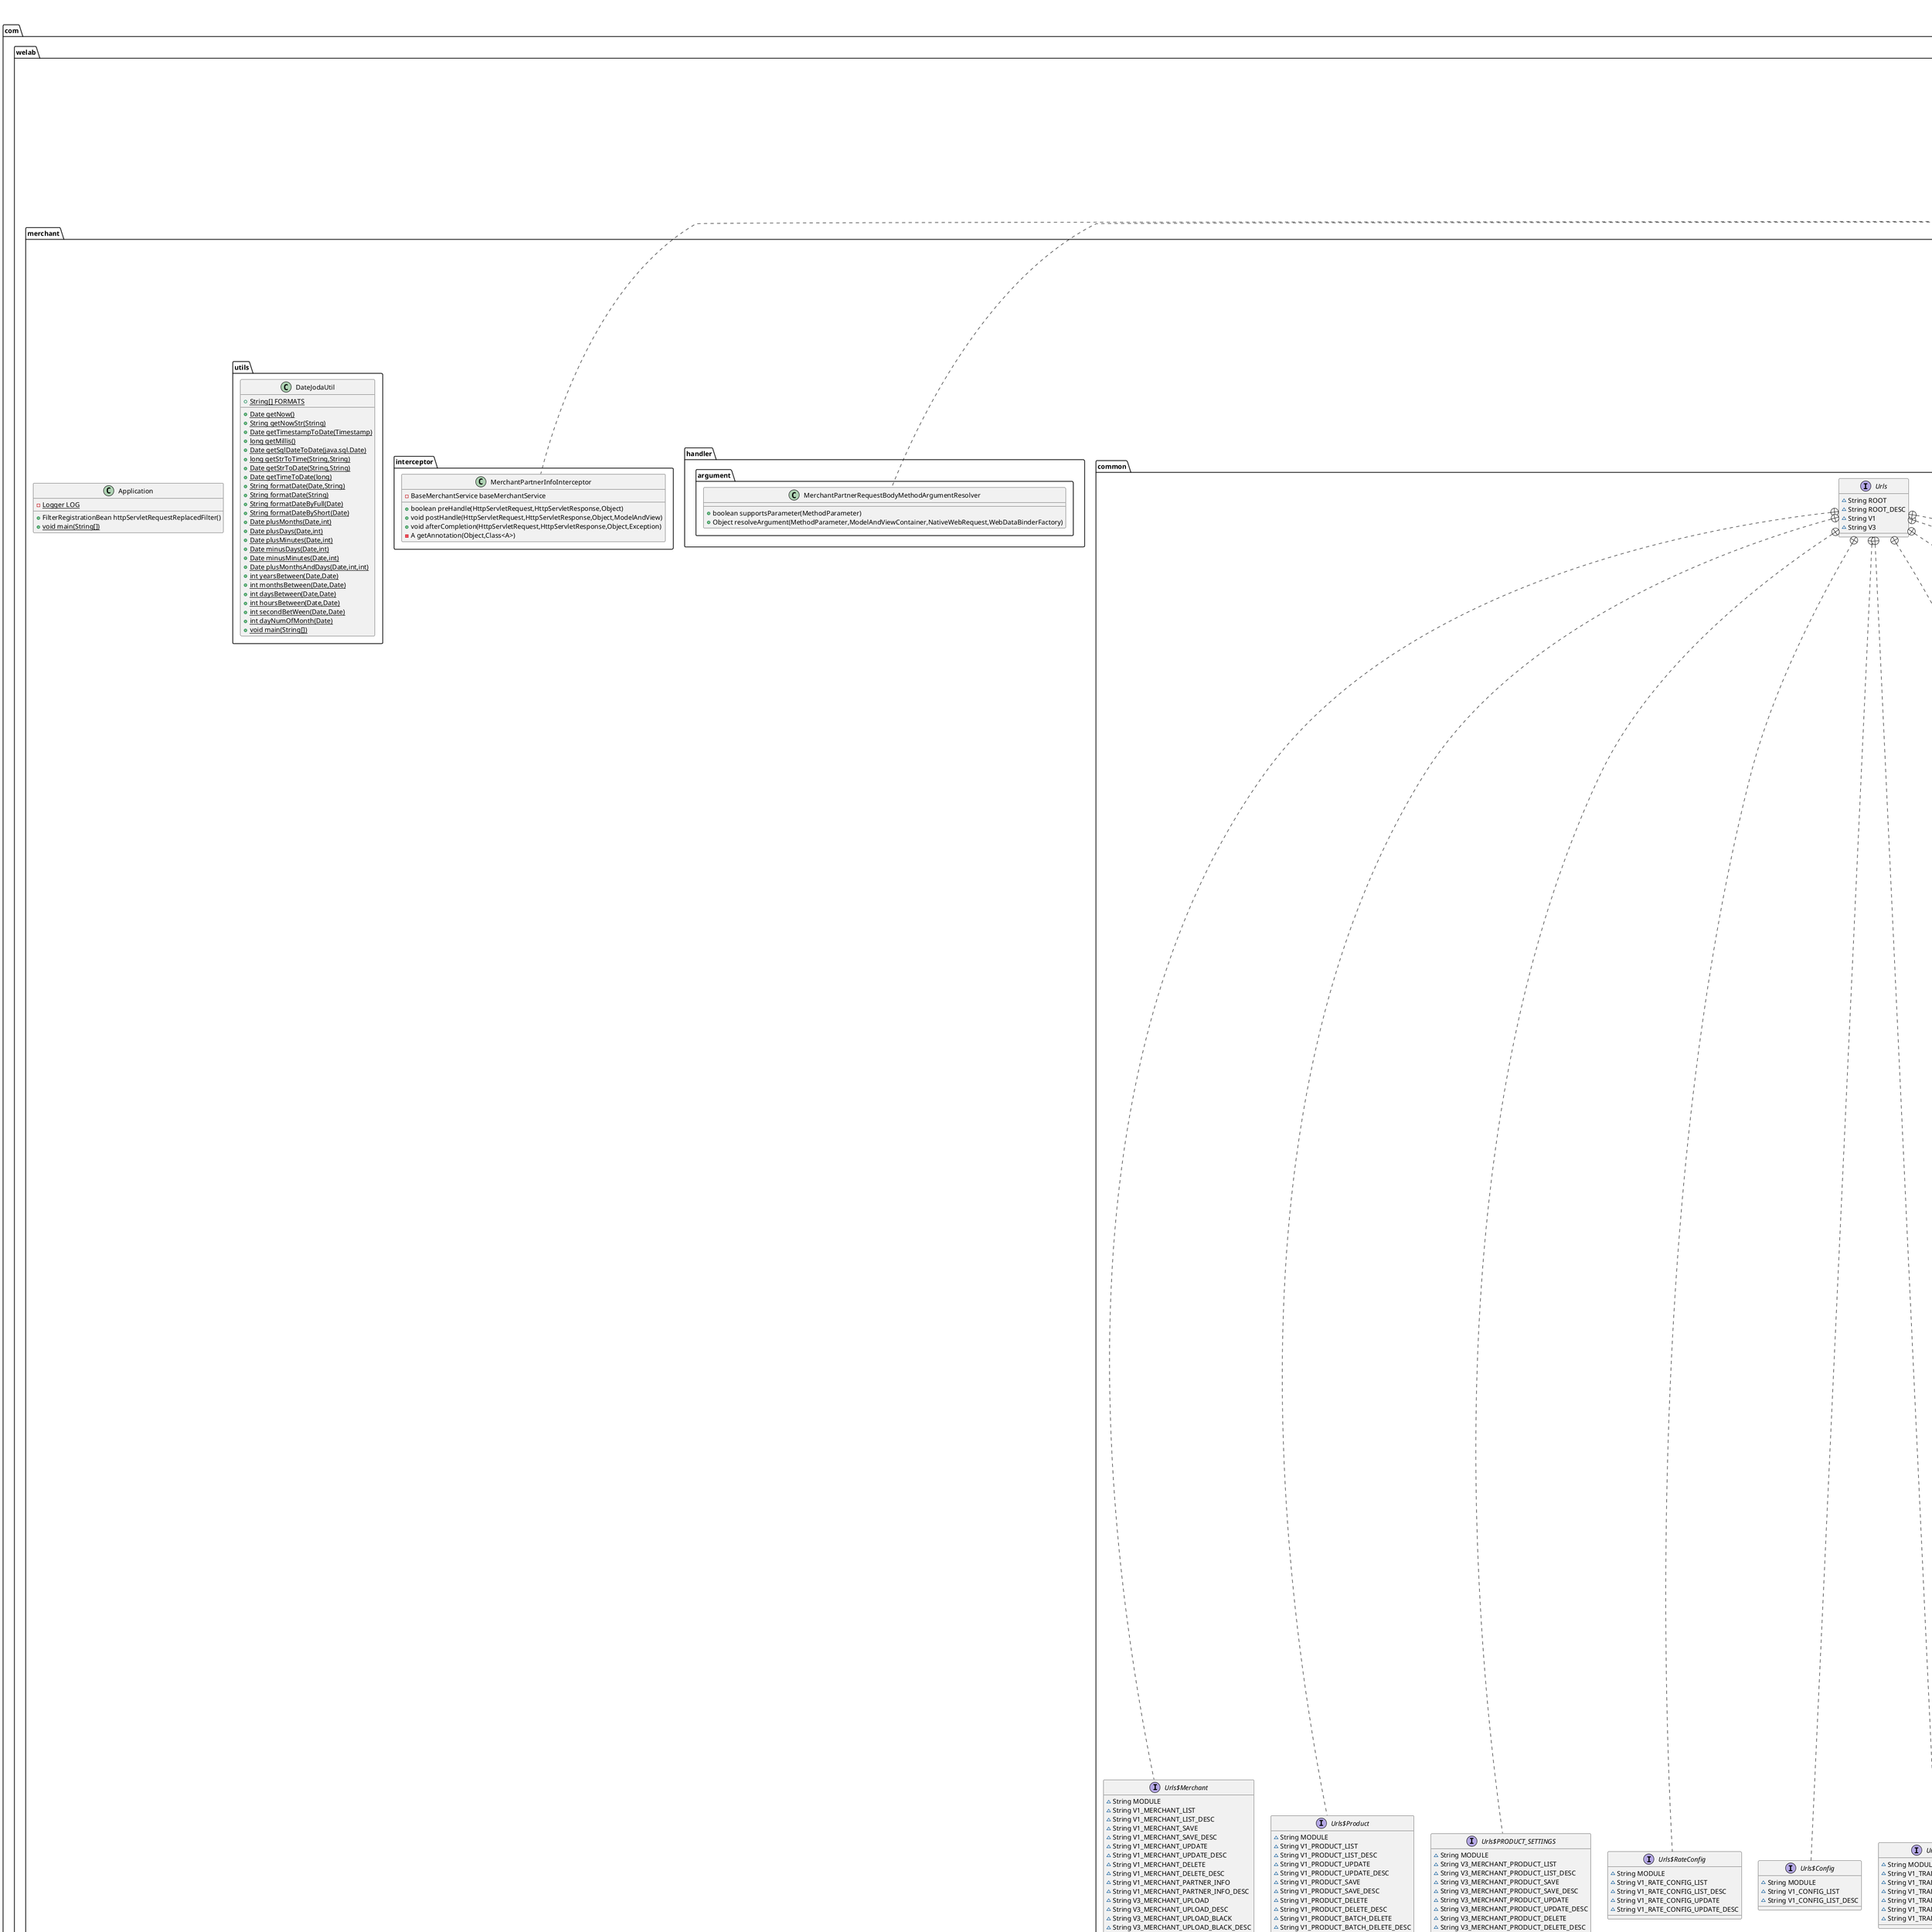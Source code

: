 @startuml
class com.welab.merchant.model.MerchantProductSettingsExample {
# String orderByClause
# boolean distinct
# List<Criteria> oredCriteria
+ <<Create>> MerchantProductSettingsExample()
+ void setOrderByClause(String)
+ String getOrderByClause()
+ void setDistinct(boolean)
+ boolean isDistinct()
+ List<Criteria> getOredCriteria()
+ void or(Criteria)
+ Criteria or()
+ Criteria createCriteria()
# Criteria createCriteriaInternal()
+ void clear()
}
abstract class com.welab.merchant.model.MerchantProductSettingsExample$GeneratedCriteria {
# List<Criterion> criteria
# <<Create>> GeneratedCriteria()
+ boolean isValid()
+ List<Criterion> getAllCriteria()
+ List<Criterion> getCriteria()
# void addCriterion(String)
# void addCriterion(String,Object,String)
# void addCriterion(String,Object,Object,String)
+ Criteria andIdIsNull()
+ Criteria andIdIsNotNull()
+ Criteria andIdEqualTo(Long)
+ Criteria andIdNotEqualTo(Long)
+ Criteria andIdGreaterThan(Long)
+ Criteria andIdGreaterThanOrEqualTo(Long)
+ Criteria andIdLessThan(Long)
+ Criteria andIdLessThanOrEqualTo(Long)
+ Criteria andIdIn(List<Long>)
+ Criteria andIdNotIn(List<Long>)
+ Criteria andIdBetween(Long,Long)
+ Criteria andIdNotBetween(Long,Long)
+ Criteria andMerchantCodeIsNull()
+ Criteria andMerchantCodeIsNotNull()
+ Criteria andMerchantCodeEqualTo(String)
+ Criteria andMerchantCodeNotEqualTo(String)
+ Criteria andMerchantCodeGreaterThan(String)
+ Criteria andMerchantCodeGreaterThanOrEqualTo(String)
+ Criteria andMerchantCodeLessThan(String)
+ Criteria andMerchantCodeLessThanOrEqualTo(String)
+ Criteria andMerchantCodeLike(String)
+ Criteria andMerchantCodeNotLike(String)
+ Criteria andMerchantCodeIn(List<String>)
+ Criteria andMerchantCodeNotIn(List<String>)
+ Criteria andMerchantCodeBetween(String,String)
+ Criteria andMerchantCodeNotBetween(String,String)
+ Criteria andProductCodeIsNull()
+ Criteria andProductCodeIsNotNull()
+ Criteria andProductCodeEqualTo(String)
+ Criteria andProductCodeNotEqualTo(String)
+ Criteria andProductCodeGreaterThan(String)
+ Criteria andProductCodeGreaterThanOrEqualTo(String)
+ Criteria andProductCodeLessThan(String)
+ Criteria andProductCodeLessThanOrEqualTo(String)
+ Criteria andProductCodeLike(String)
+ Criteria andProductCodeNotLike(String)
+ Criteria andProductCodeIn(List<String>)
+ Criteria andProductCodeNotIn(List<String>)
+ Criteria andProductCodeBetween(String,String)
+ Criteria andProductCodeNotBetween(String,String)
+ Criteria andAcquirerNameIsNull()
+ Criteria andAcquirerNameIsNotNull()
+ Criteria andAcquirerNameEqualTo(String)
+ Criteria andAcquirerNameNotEqualTo(String)
+ Criteria andAcquirerNameGreaterThan(String)
+ Criteria andAcquirerNameGreaterThanOrEqualTo(String)
+ Criteria andAcquirerNameLessThan(String)
+ Criteria andAcquirerNameLessThanOrEqualTo(String)
+ Criteria andAcquirerNameLike(String)
+ Criteria andAcquirerNameNotLike(String)
+ Criteria andAcquirerNameIn(List<String>)
+ Criteria andAcquirerNameNotIn(List<String>)
+ Criteria andAcquirerNameBetween(String,String)
+ Criteria andAcquirerNameNotBetween(String,String)
+ Criteria andMaxLoanNewIsNull()
+ Criteria andMaxLoanNewIsNotNull()
+ Criteria andMaxLoanNewEqualTo(Long)
+ Criteria andMaxLoanNewNotEqualTo(Long)
+ Criteria andMaxLoanNewGreaterThan(Long)
+ Criteria andMaxLoanNewGreaterThanOrEqualTo(Long)
+ Criteria andMaxLoanNewLessThan(Long)
+ Criteria andMaxLoanNewLessThanOrEqualTo(Long)
+ Criteria andMaxLoanNewIn(List<Long>)
+ Criteria andMaxLoanNewNotIn(List<Long>)
+ Criteria andMaxLoanNewBetween(Long,Long)
+ Criteria andMaxLoanNewNotBetween(Long,Long)
+ Criteria andMaxLoanRoIsNull()
+ Criteria andMaxLoanRoIsNotNull()
+ Criteria andMaxLoanRoEqualTo(Long)
+ Criteria andMaxLoanRoNotEqualTo(Long)
+ Criteria andMaxLoanRoGreaterThan(Long)
+ Criteria andMaxLoanRoGreaterThanOrEqualTo(Long)
+ Criteria andMaxLoanRoLessThan(Long)
+ Criteria andMaxLoanRoLessThanOrEqualTo(Long)
+ Criteria andMaxLoanRoIn(List<Long>)
+ Criteria andMaxLoanRoNotIn(List<Long>)
+ Criteria andMaxLoanRoBetween(Long,Long)
+ Criteria andMaxLoanRoNotBetween(Long,Long)
+ Criteria andMaxLoanRoDpdIsNull()
+ Criteria andMaxLoanRoDpdIsNotNull()
+ Criteria andMaxLoanRoDpdEqualTo(Long)
+ Criteria andMaxLoanRoDpdNotEqualTo(Long)
+ Criteria andMaxLoanRoDpdGreaterThan(Long)
+ Criteria andMaxLoanRoDpdGreaterThanOrEqualTo(Long)
+ Criteria andMaxLoanRoDpdLessThan(Long)
+ Criteria andMaxLoanRoDpdLessThanOrEqualTo(Long)
+ Criteria andMaxLoanRoDpdIn(List<Long>)
+ Criteria andMaxLoanRoDpdNotIn(List<Long>)
+ Criteria andMaxLoanRoDpdBetween(Long,Long)
+ Criteria andMaxLoanRoDpdNotBetween(Long,Long)
+ Criteria andOperationPersonIsNull()
+ Criteria andOperationPersonIsNotNull()
+ Criteria andOperationPersonEqualTo(String)
+ Criteria andOperationPersonNotEqualTo(String)
+ Criteria andOperationPersonGreaterThan(String)
+ Criteria andOperationPersonGreaterThanOrEqualTo(String)
+ Criteria andOperationPersonLessThan(String)
+ Criteria andOperationPersonLessThanOrEqualTo(String)
+ Criteria andOperationPersonLike(String)
+ Criteria andOperationPersonNotLike(String)
+ Criteria andOperationPersonIn(List<String>)
+ Criteria andOperationPersonNotIn(List<String>)
+ Criteria andOperationPersonBetween(String,String)
+ Criteria andOperationPersonNotBetween(String,String)
+ Criteria andIsDeleteIsNull()
+ Criteria andIsDeleteIsNotNull()
+ Criteria andIsDeleteEqualTo(Boolean)
+ Criteria andIsDeleteNotEqualTo(Boolean)
+ Criteria andIsDeleteGreaterThan(Boolean)
+ Criteria andIsDeleteGreaterThanOrEqualTo(Boolean)
+ Criteria andIsDeleteLessThan(Boolean)
+ Criteria andIsDeleteLessThanOrEqualTo(Boolean)
+ Criteria andIsDeleteIn(List<Boolean>)
+ Criteria andIsDeleteNotIn(List<Boolean>)
+ Criteria andIsDeleteBetween(Boolean,Boolean)
+ Criteria andIsDeleteNotBetween(Boolean,Boolean)
+ Criteria andCreatedAtIsNull()
+ Criteria andCreatedAtIsNotNull()
+ Criteria andCreatedAtEqualTo(Date)
+ Criteria andCreatedAtNotEqualTo(Date)
+ Criteria andCreatedAtGreaterThan(Date)
+ Criteria andCreatedAtGreaterThanOrEqualTo(Date)
+ Criteria andCreatedAtLessThan(Date)
+ Criteria andCreatedAtLessThanOrEqualTo(Date)
+ Criteria andCreatedAtIn(List<Date>)
+ Criteria andCreatedAtNotIn(List<Date>)
+ Criteria andCreatedAtBetween(Date,Date)
+ Criteria andCreatedAtNotBetween(Date,Date)
+ Criteria andUpdatedAtIsNull()
+ Criteria andUpdatedAtIsNotNull()
+ Criteria andUpdatedAtEqualTo(Date)
+ Criteria andUpdatedAtNotEqualTo(Date)
+ Criteria andUpdatedAtGreaterThan(Date)
+ Criteria andUpdatedAtGreaterThanOrEqualTo(Date)
+ Criteria andUpdatedAtLessThan(Date)
+ Criteria andUpdatedAtLessThanOrEqualTo(Date)
+ Criteria andUpdatedAtIn(List<Date>)
+ Criteria andUpdatedAtNotIn(List<Date>)
+ Criteria andUpdatedAtBetween(Date,Date)
+ Criteria andUpdatedAtNotBetween(Date,Date)
}
class com.welab.merchant.model.MerchantProductSettingsExample$Criteria {
# <<Create>> Criteria()
}
class com.welab.merchant.model.MerchantProductSettingsExample$Criterion {
- String condition
- Object value
- Object secondValue
- boolean noValue
- boolean singleValue
- boolean betweenValue
- boolean listValue
- String typeHandler
# <<Create>> Criterion(String)
# <<Create>> Criterion(String,Object,String)
# <<Create>> Criterion(String,Object)
# <<Create>> Criterion(String,Object,Object,String)
# <<Create>> Criterion(String,Object,Object)
+ String getCondition()
+ Object getValue()
+ Object getSecondValue()
+ boolean isNoValue()
+ boolean isSingleValue()
+ boolean isBetweenValue()
+ boolean isListValue()
+ String getTypeHandler()
}
class com.welab.merchant.controller.PartnerController {
- BasePartnerService basePartnerService
+ Response<PageInfo<PartnerInfoVO>> getPartner(PartnerDto)
+ Response getPartnerSelection()
+ Response changeStatus(PartnerStatusDto)
+ Response getPartnerConfig(Long)
+ Response savePartnerConfig(PartnerLimitConfigDto)
+ Response<PartnerEmailConfigVO> getEmailPartnerConfig(Long)
+ Response saveEmailPartnerConfig(PartnerEmailConfigDto)
+ Response getBankPartnerConfig(Long)
+ Response saveBankPartnerConfig(PartnerBankConfigDto)
+ void downloadPartnerExcel(PartnerDto,HttpServletResponse)
+ Response<Boolean> partnerBankConfig(String)
+ Response savePartnerLogoConfig(PartnerLogoConfigDto)
}
class com.welab.merchant.vo.ProductExcelVO {
- String merchantCode
- String productName
- String productCode
- Long maxLoanNew
- Long maxLoanRo
- Long maxLoanRoDpd
- String installment
- String description
}
interface com.welab.merchant.mapper.ext.MerchantInfoExtMapper {
~ List<MerchantInfo> findByChannelAndBankCodeNotNull(String)
}
class com.welab.merchant.app.base.BasePartnerService {
- PartnerLimitConfigMapper partnerLimitConfigMapper
- PartnerInfoMapper partnerInfoMapper
- CreditTagConfigServiceFacade creditTagConfigServiceFacade
- PartnerInfoExtMapper partnerInfoExtMapper
- BaseMerchantService baseMerchantService
+ PageInfo<PartnerInfoVO> getPartner(PartnerDto)
+ List<PartnerInfoVO> getPartnerList(PartnerDto)
+ void changeStatus(PartnerStatusDto)
+ List<PartnerInfoVO> getPartnerSelection()
+ List<PartnerLimitConfigVO> getPartnerLimitConfig(Long)
+ void savePartnerLimitConfig(PartnerLimitConfigDto)
- List<PartnerLimitConfigVO> buildPartnerLimitConfigVO(List<PartnerLimitConfig>)
- void initTag(Long)
- List<PartnerInfoVO> buildPartnerInfoVO(List<PartnerInfo>)
+ PartnerInfo findByChannel(String)
+ PartnerLimitConfig findByCPartnerIdAndTag(Long,String)
+ Integer savePartnerInfo(PartnerInfo)
+ PartnerEmailConfigVO getPartnerEmailConfig(Long)
- PartnerEmailConfigVO buildPartnerEmailConfigVO(PartnerInfo)
+ int savePartnerEmailConfig(PartnerEmailConfigDto)
+ List<PartnerToMerchantVO> queryPartnerToMerchant(List<String>)
+ OfficialNameVO findOfficialNameByMerchant(String)
+ int saveBankEmailConfig(PartnerBankConfigDto)
+ QueryPartnerBankDTO getPartnerBankInfo(String)
+ HttpServletResponse downloadPartnerExcel(PartnerDto,HttpServletResponse)
- List<PartnerInfoDownloadVO> buildPartnerInfoDownloadVO(List<PartnerInfoVO>)
+ Boolean isPartnerBank(String)
+ PartnerBankConfigVO getPartnerBankConfig(Long)
- PartnerBankConfigVO buildPartnerBankConfigVO(PartnerInfo)
- LinkedHashMap<String,String> excelHead()
+ PartnerInfo checkPartnerBank(String)
+ void savePartnerLogoConfig(PartnerLogoConfigDto)
+ List<PartnerInfo> findAll()
}
class com.welab.merchant.vo.MerchantExcelVO {
- String merchantName
- String merchantCode
- String merchantChannel
- String merchantAddress
- String merchantPhoneNumber
- String bankCode
- String bankAccount
- String mdr
- String tax
- Integer signatureType
- String description
}
interface com.welab.merchant.mapper.PartnerLimitConfigMapper {
~ long countByExample(PartnerLimitConfigExample)
~ int deleteByExample(PartnerLimitConfigExample)
~ int deleteByPrimaryKey(Long)
~ int insert(PartnerLimitConfig)
~ int insertSelective(PartnerLimitConfig)
~ List<PartnerLimitConfig> selectByExample(PartnerLimitConfigExample)
~ PartnerLimitConfig selectByPrimaryKey(Long)
~ int updateByExampleSelective(PartnerLimitConfig,PartnerLimitConfigExample)
~ int updateByExample(PartnerLimitConfig,PartnerLimitConfigExample)
~ int updateByPrimaryKeySelective(PartnerLimitConfig)
~ int updateByPrimaryKey(PartnerLimitConfig)
~ int updateBatch(List<TagLimit>,Long)
~ List<String> findTagList(Long)
}
class com.welab.merchant.Application {
- {static} Logger LOG
+ FilterRegistrationBean httpServletRequestReplacedFilter()
+ {static} void main(String[])
}
class com.welab.merchant.vo.dto.MerchantInfoDto {
- Long id
- String merchantName
- String merchantCode
- String merchantChannel
- Integer signatureType
- String description
- String logo
- BigDecimal mdr
- BigDecimal tax
- String bankCode
- String bankAccount
- String address
- String mobile
- String merchantCategory
- Boolean isDelete
- Boolean hasBlackList
}
class com.welab.merchant.vo.dto.PartnerEmailConfigDto {
- Long partnerId
- List<String> toUserMails
- List<String> ccUserMails
- List<String> bccUserMails
- List<String> repayToUserMails
- List<String> repayCcUserMails
- List<String> repayBccUserMails
}
class com.welab.merchant.facade.user.UserServiceFacade {
- UserService userService
+ UserInfoDTO getUserInfoByUserId(Long)
}
class com.welab.merchant.filter.LogFilter {
- {static} Logger LOGGER
- {static} String NOTIFICATION_PREFIX
- {static} String REQUEST_PREFIX
- {static} String RESPONSE_PREFIX
- AtomicLong _id
# void doFilterInternal(HttpServletRequest,HttpServletResponse,FilterChain)
+ void destroy()
- void log(StringBuilder)
- StringBuilder prefixId(StringBuilder,long)
- void printRequestLine(StringBuilder,String,long,String,String)
- void printResponseLine(StringBuilder,String,long,int)
- void printPrefixedHeaders(StringBuilder,long,String,HttpServletRequest)
}
class com.welab.merchant.facade.application.LoanCreditOrderServiceFacade {
- LoanCreditOrderService loanCreditOrderService
+ int unFinishedCount(LoanCreditOrderQry)
}
enum com.welab.merchant.enums.BankConfigurationEnum {
+  SETTLEMENT_TO_PARTNER
+  SETTLEMENT_TO_MERCHANT
- Byte value
- String desc
+ {static} String getBankConfigurationEnumDesc(Byte)
}
enum com.welab.merchant.enums.PartnerStatusEnum {
+  ABLE
+  ENABLE
- Byte key
}
class com.welab.merchant.model.MerchantProductInfo {
- Long id
- String merchantCode
- String productName
- String productCode
- Long maxActiveLoan
- Long maxLoanNew
- Long maxLoanRo
- Long maxLoanRoDpd
- String description
- Date createdAt
- Date updatedAt
- Boolean isDelete
- Byte installment
+ Long getId()
+ void setId(Long)
+ String getMerchantCode()
+ void setMerchantCode(String)
+ String getProductName()
+ void setProductName(String)
+ String getProductCode()
+ void setProductCode(String)
+ Long getMaxActiveLoan()
+ void setMaxActiveLoan(Long)
+ Long getMaxLoanNew()
+ void setMaxLoanNew(Long)
+ Long getMaxLoanRo()
+ void setMaxLoanRo(Long)
+ Long getMaxLoanRoDpd()
+ void setMaxLoanRoDpd(Long)
+ String getDescription()
+ void setDescription(String)
+ Date getCreatedAt()
+ void setCreatedAt(Date)
+ Date getUpdatedAt()
+ void setUpdatedAt(Date)
+ Boolean getIsDelete()
+ void setIsDelete(Boolean)
+ Byte getInstallment()
+ void setInstallment(Byte)
}
class com.welab.merchant.vo.dto.ProductExcelDto {
- List<String> errRow
- Integer successCount
}
class com.welab.merchant.controller.ConfigController {
- BaseMerchantService baseMerchantService
+ Response getLoansListByLoansDto()
}
class com.welab.merchant.model.PartnerLimitConfig {
- Long id
- Long partnerId
- String tag
- Long maxLimit
- Date createdAt
- Date updatedAt
+ Long getId()
+ void setId(Long)
+ Long getPartnerId()
+ void setPartnerId(Long)
+ String getTag()
+ void setTag(String)
+ Long getMaxLimit()
+ void setMaxLimit(Long)
+ Date getCreatedAt()
+ void setCreatedAt(Date)
+ Date getUpdatedAt()
+ void setUpdatedAt(Date)
}
class com.welab.merchant.vo.PartnerInfoDownloadVO {
- String partner
- String status
- String bankConfiguration
- String bankCode
- String bankAccount
}
class com.welab.merchant.app.command.MerchantUserLimitInfoQryExe {
- CreditTagConfigServiceFacade creditTagConfigServiceFacade
- LoanQueryServiceFacade loanQueryServiceFacade
- CreditUserAccountServiceFacade creditUserAccountServiceFacade
- BasePartnerService basePartnerService
+ MerchantUserLimitInfoDTO getMerchantUserLimitInfo(MerchantUserLimitInfoQry)
}
class com.welab.merchant.vo.MerchantInfoDownloadVo {
- Long id
- String merchantName
- String merchantCode
- String merchantChannel
- Integer signatureType
- String description
- String logo
- Double mdr
- Double tax
- String bankCode
- String bankAccount
- String address
- String mobile
- String merchantCategory
- Boolean isDelete
- Boolean hasBlackList
- Date createdAt
- Date updatedAt
}
class com.welab.merchant.dto.CheckDto {
- String merchantCode
- String merchantProductCode
- Long userId
}
class com.welab.merchant.model.MerchantProductInfoExample {
# String orderByClause
# boolean distinct
# List<Criteria> oredCriteria
+ <<Create>> MerchantProductInfoExample()
+ void setOrderByClause(String)
+ String getOrderByClause()
+ void setDistinct(boolean)
+ boolean isDistinct()
+ List<Criteria> getOredCriteria()
+ void or(Criteria)
+ Criteria or()
+ Criteria createCriteria()
# Criteria createCriteriaInternal()
+ void clear()
}
abstract class com.welab.merchant.model.MerchantProductInfoExample$GeneratedCriteria {
# List<Criterion> criteria
# <<Create>> GeneratedCriteria()
+ boolean isValid()
+ List<Criterion> getAllCriteria()
+ List<Criterion> getCriteria()
# void addCriterion(String)
# void addCriterion(String,Object,String)
# void addCriterion(String,Object,Object,String)
+ Criteria andIdIsNull()
+ Criteria andIdIsNotNull()
+ Criteria andIdEqualTo(Long)
+ Criteria andIdNotEqualTo(Long)
+ Criteria andIdGreaterThan(Long)
+ Criteria andIdGreaterThanOrEqualTo(Long)
+ Criteria andIdLessThan(Long)
+ Criteria andIdLessThanOrEqualTo(Long)
+ Criteria andIdIn(List<Long>)
+ Criteria andIdNotIn(List<Long>)
+ Criteria andIdBetween(Long,Long)
+ Criteria andIdNotBetween(Long,Long)
+ Criteria andMerchantCodeIsNull()
+ Criteria andMerchantCodeIsNotNull()
+ Criteria andMerchantCodeEqualTo(String)
+ Criteria andMerchantCodeNotEqualTo(String)
+ Criteria andMerchantCodeGreaterThan(String)
+ Criteria andMerchantCodeGreaterThanOrEqualTo(String)
+ Criteria andMerchantCodeLessThan(String)
+ Criteria andMerchantCodeLessThanOrEqualTo(String)
+ Criteria andMerchantCodeLike(String)
+ Criteria andMerchantCodeNotLike(String)
+ Criteria andMerchantCodeIn(List<String>)
+ Criteria andMerchantCodeNotIn(List<String>)
+ Criteria andMerchantCodeBetween(String,String)
+ Criteria andMerchantCodeNotBetween(String,String)
+ Criteria andProductNameIsNull()
+ Criteria andProductNameIsNotNull()
+ Criteria andProductNameEqualTo(String)
+ Criteria andProductNameNotEqualTo(String)
+ Criteria andProductNameGreaterThan(String)
+ Criteria andProductNameGreaterThanOrEqualTo(String)
+ Criteria andProductNameLessThan(String)
+ Criteria andProductNameLessThanOrEqualTo(String)
+ Criteria andProductNameLike(String)
+ Criteria andProductNameNotLike(String)
+ Criteria andProductNameIn(List<String>)
+ Criteria andProductNameNotIn(List<String>)
+ Criteria andProductNameBetween(String,String)
+ Criteria andProductNameNotBetween(String,String)
+ Criteria andProductCodeIsNull()
+ Criteria andProductCodeIsNotNull()
+ Criteria andProductCodeEqualTo(String)
+ Criteria andProductCodeNotEqualTo(String)
+ Criteria andProductCodeGreaterThan(String)
+ Criteria andProductCodeGreaterThanOrEqualTo(String)
+ Criteria andProductCodeLessThan(String)
+ Criteria andProductCodeLessThanOrEqualTo(String)
+ Criteria andProductCodeLike(String)
+ Criteria andProductCodeNotLike(String)
+ Criteria andProductCodeIn(List<String>)
+ Criteria andProductCodeNotIn(List<String>)
+ Criteria andProductCodeBetween(String,String)
+ Criteria andProductCodeNotBetween(String,String)
+ Criteria andMaxLoanNewIsNull()
+ Criteria andMaxLoanNewIsNotNull()
+ Criteria andMaxLoanNewEqualTo(Long)
+ Criteria andMaxLoanNewNotEqualTo(Long)
+ Criteria andMaxLoanNewGreaterThan(Long)
+ Criteria andMaxLoanNewGreaterThanOrEqualTo(Long)
+ Criteria andMaxLoanNewLessThan(Long)
+ Criteria andMaxLoanNewLessThanOrEqualTo(Long)
+ Criteria andMaxLoanNewIn(List<Long>)
+ Criteria andMaxLoanNewNotIn(List<Long>)
+ Criteria andMaxLoanNewBetween(Long,Long)
+ Criteria andMaxLoanNewNotBetween(Long,Long)
+ Criteria andMaxLoanRoIsNull()
+ Criteria andMaxLoanRoIsNotNull()
+ Criteria andMaxLoanRoEqualTo(Long)
+ Criteria andMaxLoanRoNotEqualTo(Long)
+ Criteria andMaxLoanRoGreaterThan(Long)
+ Criteria andMaxLoanRoGreaterThanOrEqualTo(Long)
+ Criteria andMaxLoanRoLessThan(Long)
+ Criteria andMaxLoanRoLessThanOrEqualTo(Long)
+ Criteria andMaxLoanRoIn(List<Long>)
+ Criteria andMaxLoanRoNotIn(List<Long>)
+ Criteria andMaxLoanRoBetween(Long,Long)
+ Criteria andMaxLoanRoNotBetween(Long,Long)
+ Criteria andMaxLoanRoDpdIsNull()
+ Criteria andMaxLoanRoDpdIsNotNull()
+ Criteria andMaxLoanRoDpdEqualTo(Long)
+ Criteria andMaxLoanRoDpdNotEqualTo(Long)
+ Criteria andMaxLoanRoDpdGreaterThan(Long)
+ Criteria andMaxLoanRoDpdGreaterThanOrEqualTo(Long)
+ Criteria andMaxLoanRoDpdLessThan(Long)
+ Criteria andMaxLoanRoDpdLessThanOrEqualTo(Long)
+ Criteria andMaxLoanRoDpdIn(List<Long>)
+ Criteria andMaxLoanRoDpdNotIn(List<Long>)
+ Criteria andMaxLoanRoDpdBetween(Long,Long)
+ Criteria andMaxLoanRoDpdNotBetween(Long,Long)
+ Criteria andMaxActiveLoanIsNull()
+ Criteria andMaxActiveLoanIsNotNull()
+ Criteria andMaxActiveLoanEqualTo(Long)
+ Criteria andMaxActiveLoanNotEqualTo(Long)
+ Criteria andMaxActiveLoanGreaterThan(Long)
+ Criteria andMaxActiveLoanGreaterThanOrEqualTo(Long)
+ Criteria andMaxActiveLoanLessThan(Long)
+ Criteria andMaxActiveLoanLessThanOrEqualTo(Long)
+ Criteria andMaxActiveLoanIn(List<Long>)
+ Criteria andMaxActiveLoanNotIn(List<Long>)
+ Criteria andMaxActiveLoanBetween(Long,Long)
+ Criteria andMaxActiveLoanNotBetween(Long,Long)
+ Criteria andDescriptionIsNull()
+ Criteria andDescriptionIsNotNull()
+ Criteria andDescriptionEqualTo(String)
+ Criteria andDescriptionNotEqualTo(String)
+ Criteria andDescriptionGreaterThan(String)
+ Criteria andDescriptionGreaterThanOrEqualTo(String)
+ Criteria andDescriptionLessThan(String)
+ Criteria andDescriptionLessThanOrEqualTo(String)
+ Criteria andDescriptionLike(String)
+ Criteria andDescriptionNotLike(String)
+ Criteria andDescriptionIn(List<String>)
+ Criteria andDescriptionNotIn(List<String>)
+ Criteria andDescriptionBetween(String,String)
+ Criteria andDescriptionNotBetween(String,String)
+ Criteria andCreatedAtIsNull()
+ Criteria andCreatedAtIsNotNull()
+ Criteria andCreatedAtEqualTo(Date)
+ Criteria andCreatedAtNotEqualTo(Date)
+ Criteria andCreatedAtGreaterThan(Date)
+ Criteria andCreatedAtGreaterThanOrEqualTo(Date)
+ Criteria andCreatedAtLessThan(Date)
+ Criteria andCreatedAtLessThanOrEqualTo(Date)
+ Criteria andCreatedAtIn(List<Date>)
+ Criteria andCreatedAtNotIn(List<Date>)
+ Criteria andCreatedAtBetween(Date,Date)
+ Criteria andCreatedAtNotBetween(Date,Date)
+ Criteria andUpdatedAtIsNull()
+ Criteria andUpdatedAtIsNotNull()
+ Criteria andUpdatedAtEqualTo(Date)
+ Criteria andUpdatedAtNotEqualTo(Date)
+ Criteria andUpdatedAtGreaterThan(Date)
+ Criteria andUpdatedAtGreaterThanOrEqualTo(Date)
+ Criteria andUpdatedAtLessThan(Date)
+ Criteria andUpdatedAtLessThanOrEqualTo(Date)
+ Criteria andUpdatedAtIn(List<Date>)
+ Criteria andUpdatedAtNotIn(List<Date>)
+ Criteria andUpdatedAtBetween(Date,Date)
+ Criteria andUpdatedAtNotBetween(Date,Date)
+ Criteria andIsDeleteIsNull()
+ Criteria andIsDeleteIsNotNull()
+ Criteria andIsDeleteEqualTo(Boolean)
+ Criteria andIsDeleteNotEqualTo(Boolean)
+ Criteria andIsDeleteGreaterThan(Boolean)
+ Criteria andIsDeleteGreaterThanOrEqualTo(Boolean)
+ Criteria andIsDeleteLessThan(Boolean)
+ Criteria andIsDeleteLessThanOrEqualTo(Boolean)
+ Criteria andIsDeleteIn(List<Boolean>)
+ Criteria andIsDeleteNotIn(List<Boolean>)
+ Criteria andIsDeleteBetween(Boolean,Boolean)
+ Criteria andIsDeleteNotBetween(Boolean,Boolean)
+ Criteria andInstallmentIsNull()
+ Criteria andInstallmentIsNotNull()
+ Criteria andInstallmentEqualTo(Byte)
+ Criteria andInstallmentNotEqualTo(Byte)
+ Criteria andInstallmentGreaterThan(Byte)
+ Criteria andInstallmentGreaterThanOrEqualTo(Byte)
+ Criteria andInstallmentLessThan(Byte)
+ Criteria andInstallmentLessThanOrEqualTo(Byte)
+ Criteria andInstallmentIn(List<Byte>)
+ Criteria andInstallmentNotIn(List<Byte>)
+ Criteria andInstallmentBetween(Byte,Byte)
+ Criteria andInstallmentNotBetween(Byte,Byte)
}
class com.welab.merchant.model.MerchantProductInfoExample$Criteria {
# <<Create>> Criteria()
}
class com.welab.merchant.model.MerchantProductInfoExample$Criterion {
- String condition
- Object value
- Object secondValue
- boolean noValue
- boolean singleValue
- boolean betweenValue
- boolean listValue
- String typeHandler
# <<Create>> Criterion(String)
# <<Create>> Criterion(String,Object,String)
# <<Create>> Criterion(String,Object)
# <<Create>> Criterion(String,Object,Object,String)
# <<Create>> Criterion(String,Object,Object)
+ String getCondition()
+ Object getValue()
+ Object getSecondValue()
+ boolean isNoValue()
+ boolean isSingleValue()
+ boolean isBetweenValue()
+ boolean isListValue()
+ String getTypeHandler()
}
class com.welab.merchant.model.PartnerInfoExample {
# String orderByClause
# boolean distinct
# List<Criteria> oredCriteria
+ <<Create>> PartnerInfoExample()
+ void setOrderByClause(String)
+ String getOrderByClause()
+ void setDistinct(boolean)
+ boolean isDistinct()
+ List<Criteria> getOredCriteria()
+ void or(Criteria)
+ Criteria or()
+ Criteria createCriteria()
# Criteria createCriteriaInternal()
+ void clear()
}
abstract class com.welab.merchant.model.PartnerInfoExample$GeneratedCriteria {
# List<Criterion> criteria
# <<Create>> GeneratedCriteria()
+ boolean isValid()
+ List<Criterion> getAllCriteria()
+ List<Criterion> getCriteria()
# void addCriterion(String)
# void addCriterion(String,Object,String)
# void addCriterion(String,Object,Object,String)
+ Criteria andIdIsNull()
+ Criteria andIdIsNotNull()
+ Criteria andIdEqualTo(Long)
+ Criteria andIdNotEqualTo(Long)
+ Criteria andIdGreaterThan(Long)
+ Criteria andIdGreaterThanOrEqualTo(Long)
+ Criteria andIdLessThan(Long)
+ Criteria andIdLessThanOrEqualTo(Long)
+ Criteria andIdIn(List<Long>)
+ Criteria andIdNotIn(List<Long>)
+ Criteria andIdBetween(Long,Long)
+ Criteria andIdNotBetween(Long,Long)
+ Criteria andPartnerIsNull()
+ Criteria andPartnerIsNotNull()
+ Criteria andPartnerEqualTo(String)
+ Criteria andPartnerNotEqualTo(String)
+ Criteria andPartnerGreaterThan(String)
+ Criteria andPartnerGreaterThanOrEqualTo(String)
+ Criteria andPartnerLessThan(String)
+ Criteria andPartnerLessThanOrEqualTo(String)
+ Criteria andPartnerLike(String)
+ Criteria andPartnerNotLike(String)
+ Criteria andPartnerIn(List<String>)
+ Criteria andPartnerNotIn(List<String>)
+ Criteria andPartnerBetween(String,String)
+ Criteria andPartnerNotBetween(String,String)
+ Criteria andStatusIsNull()
+ Criteria andStatusIsNotNull()
+ Criteria andStatusEqualTo(Byte)
+ Criteria andStatusNotEqualTo(Byte)
+ Criteria andStatusGreaterThan(Byte)
+ Criteria andStatusGreaterThanOrEqualTo(Byte)
+ Criteria andStatusLessThan(Byte)
+ Criteria andStatusLessThanOrEqualTo(Byte)
+ Criteria andStatusIn(List<Byte>)
+ Criteria andStatusNotIn(List<Byte>)
+ Criteria andStatusBetween(Byte,Byte)
+ Criteria andStatusNotBetween(Byte,Byte)
+ Criteria andChannelIsNull()
+ Criteria andChannelIsNotNull()
+ Criteria andChannelEqualTo(String)
+ Criteria andChannelNotEqualTo(String)
+ Criteria andChannelGreaterThan(String)
+ Criteria andChannelGreaterThanOrEqualTo(String)
+ Criteria andChannelLessThan(String)
+ Criteria andChannelLessThanOrEqualTo(String)
+ Criteria andChannelLike(String)
+ Criteria andChannelNotLike(String)
+ Criteria andChannelIn(List<String>)
+ Criteria andChannelNotIn(List<String>)
+ Criteria andChannelBetween(String,String)
+ Criteria andChannelNotBetween(String,String)
+ Criteria andToUserMailsIsNull()
+ Criteria andToUserMailsIsNotNull()
+ Criteria andToUserMailsEqualTo(String)
+ Criteria andToUserMailsNotEqualTo(String)
+ Criteria andToUserMailsGreaterThan(String)
+ Criteria andToUserMailsGreaterThanOrEqualTo(String)
+ Criteria andToUserMailsLessThan(String)
+ Criteria andToUserMailsLessThanOrEqualTo(String)
+ Criteria andToUserMailsLike(String)
+ Criteria andToUserMailsNotLike(String)
+ Criteria andToUserMailsIn(List<String>)
+ Criteria andToUserMailsNotIn(List<String>)
+ Criteria andToUserMailsBetween(String,String)
+ Criteria andToUserMailsNotBetween(String,String)
+ Criteria andCcUserMailsIsNull()
+ Criteria andCcUserMailsIsNotNull()
+ Criteria andCcUserMailsEqualTo(String)
+ Criteria andCcUserMailsNotEqualTo(String)
+ Criteria andCcUserMailsGreaterThan(String)
+ Criteria andCcUserMailsGreaterThanOrEqualTo(String)
+ Criteria andCcUserMailsLessThan(String)
+ Criteria andCcUserMailsLessThanOrEqualTo(String)
+ Criteria andCcUserMailsLike(String)
+ Criteria andCcUserMailsNotLike(String)
+ Criteria andCcUserMailsIn(List<String>)
+ Criteria andCcUserMailsNotIn(List<String>)
+ Criteria andCcUserMailsBetween(String,String)
+ Criteria andCcUserMailsNotBetween(String,String)
+ Criteria andBccUserMailsIsNull()
+ Criteria andBccUserMailsIsNotNull()
+ Criteria andBccUserMailsEqualTo(String)
+ Criteria andBccUserMailsNotEqualTo(String)
+ Criteria andBccUserMailsGreaterThan(String)
+ Criteria andBccUserMailsGreaterThanOrEqualTo(String)
+ Criteria andBccUserMailsLessThan(String)
+ Criteria andBccUserMailsLessThanOrEqualTo(String)
+ Criteria andBccUserMailsLike(String)
+ Criteria andBccUserMailsNotLike(String)
+ Criteria andBccUserMailsIn(List<String>)
+ Criteria andBccUserMailsNotIn(List<String>)
+ Criteria andBccUserMailsBetween(String,String)
+ Criteria andBccUserMailsNotBetween(String,String)
+ Criteria andRepaymentToUserMailsIsNull()
+ Criteria andRepaymentToUserMailsIsNotNull()
+ Criteria andRepaymentToUserMailsEqualTo(String)
+ Criteria andRepaymentToUserMailsNotEqualTo(String)
+ Criteria andRepaymentToUserMailsGreaterThan(String)
+ Criteria andRepaymentToUserMailsGreaterThanOrEqualTo(String)
+ Criteria andRepaymentToUserMailsLessThan(String)
+ Criteria andRepaymentToUserMailsLessThanOrEqualTo(String)
+ Criteria andRepaymentToUserMailsLike(String)
+ Criteria andRepaymentToUserMailsNotLike(String)
+ Criteria andRepaymentToUserMailsIn(List<String>)
+ Criteria andRepaymentToUserMailsNotIn(List<String>)
+ Criteria andRepaymentToUserMailsBetween(String,String)
+ Criteria andRepaymentToUserMailsNotBetween(String,String)
+ Criteria andRepaymentCcUserMailsIsNull()
+ Criteria andRepaymentCcUserMailsIsNotNull()
+ Criteria andRepaymentCcUserMailsEqualTo(String)
+ Criteria andRepaymentCcUserMailsNotEqualTo(String)
+ Criteria andRepaymentCcUserMailsGreaterThan(String)
+ Criteria andRepaymentCcUserMailsGreaterThanOrEqualTo(String)
+ Criteria andRepaymentCcUserMailsLessThan(String)
+ Criteria andRepaymentCcUserMailsLessThanOrEqualTo(String)
+ Criteria andRepaymentCcUserMailsLike(String)
+ Criteria andRepaymentCcUserMailsNotLike(String)
+ Criteria andRepaymentCcUserMailsIn(List<String>)
+ Criteria andRepaymentCcUserMailsNotIn(List<String>)
+ Criteria andRepaymentCcUserMailsBetween(String,String)
+ Criteria andRepaymentCcUserMailsNotBetween(String,String)
+ Criteria andRepaymentBccUserMailsIsNull()
+ Criteria andRepaymentBccUserMailsIsNotNull()
+ Criteria andRepaymentBccUserMailsEqualTo(String)
+ Criteria andRepaymentBccUserMailsNotEqualTo(String)
+ Criteria andRepaymentBccUserMailsGreaterThan(String)
+ Criteria andRepaymentBccUserMailsGreaterThanOrEqualTo(String)
+ Criteria andRepaymentBccUserMailsLessThan(String)
+ Criteria andRepaymentBccUserMailsLessThanOrEqualTo(String)
+ Criteria andRepaymentBccUserMailsLike(String)
+ Criteria andRepaymentBccUserMailsNotLike(String)
+ Criteria andRepaymentBccUserMailsIn(List<String>)
+ Criteria andRepaymentBccUserMailsNotIn(List<String>)
+ Criteria andRepaymentBccUserMailsBetween(String,String)
+ Criteria andRepaymentBccUserMailsNotBetween(String,String)
+ Criteria andOfficialNameIsNull()
+ Criteria andOfficialNameIsNotNull()
+ Criteria andOfficialNameEqualTo(String)
+ Criteria andOfficialNameNotEqualTo(String)
+ Criteria andOfficialNameGreaterThan(String)
+ Criteria andOfficialNameGreaterThanOrEqualTo(String)
+ Criteria andOfficialNameLessThan(String)
+ Criteria andOfficialNameLessThanOrEqualTo(String)
+ Criteria andOfficialNameLike(String)
+ Criteria andOfficialNameNotLike(String)
+ Criteria andOfficialNameIn(List<String>)
+ Criteria andOfficialNameNotIn(List<String>)
+ Criteria andOfficialNameBetween(String,String)
+ Criteria andOfficialNameNotBetween(String,String)
+ Criteria andBankConfigurationIsNull()
+ Criteria andBankConfigurationIsNotNull()
+ Criteria andBankConfigurationEqualTo(Byte)
+ Criteria andBankConfigurationNotEqualTo(Byte)
+ Criteria andBankConfigurationGreaterThan(Byte)
+ Criteria andBankConfigurationGreaterThanOrEqualTo(Byte)
+ Criteria andBankConfigurationLessThan(Byte)
+ Criteria andBankConfigurationLessThanOrEqualTo(Byte)
+ Criteria andBankConfigurationIn(List<Byte>)
+ Criteria andBankConfigurationNotIn(List<Byte>)
+ Criteria andBankConfigurationBetween(Byte,Byte)
+ Criteria andBankConfigurationNotBetween(Byte,Byte)
+ Criteria andBankCodeIsNull()
+ Criteria andBankCodeIsNotNull()
+ Criteria andBankCodeEqualTo(String)
+ Criteria andBankCodeNotEqualTo(String)
+ Criteria andBankCodeGreaterThan(String)
+ Criteria andBankCodeGreaterThanOrEqualTo(String)
+ Criteria andBankCodeLessThan(String)
+ Criteria andBankCodeLessThanOrEqualTo(String)
+ Criteria andBankCodeLike(String)
+ Criteria andBankCodeNotLike(String)
+ Criteria andBankCodeIn(List<String>)
+ Criteria andBankCodeNotIn(List<String>)
+ Criteria andBankCodeBetween(String,String)
+ Criteria andBankCodeNotBetween(String,String)
+ Criteria andBankAccountIsNull()
+ Criteria andBankAccountIsNotNull()
+ Criteria andBankAccountEqualTo(String)
+ Criteria andBankAccountNotEqualTo(String)
+ Criteria andBankAccountGreaterThan(String)
+ Criteria andBankAccountGreaterThanOrEqualTo(String)
+ Criteria andBankAccountLessThan(String)
+ Criteria andBankAccountLessThanOrEqualTo(String)
+ Criteria andBankAccountLike(String)
+ Criteria andBankAccountNotLike(String)
+ Criteria andBankAccountIn(List<String>)
+ Criteria andBankAccountNotIn(List<String>)
+ Criteria andBankAccountBetween(String,String)
+ Criteria andBankAccountNotBetween(String,String)
+ Criteria andLogoUrlIsNull()
+ Criteria andLogoUrlIsNotNull()
+ Criteria andLogoUrlEqualTo(String)
+ Criteria andLogoUrlNotEqualTo(String)
+ Criteria andLogoUrlGreaterThan(String)
+ Criteria andLogoUrlGreaterThanOrEqualTo(String)
+ Criteria andLogoUrlLessThan(String)
+ Criteria andLogoUrlLessThanOrEqualTo(String)
+ Criteria andLogoUrlLike(String)
+ Criteria andLogoUrlNotLike(String)
+ Criteria andLogoUrlIn(List<String>)
+ Criteria andLogoUrlNotIn(List<String>)
+ Criteria andLogoUrlBetween(String,String)
+ Criteria andLogoUrlNotBetween(String,String)
+ Criteria andCreatedAtIsNull()
+ Criteria andCreatedAtIsNotNull()
+ Criteria andCreatedAtEqualTo(Date)
+ Criteria andCreatedAtNotEqualTo(Date)
+ Criteria andCreatedAtGreaterThan(Date)
+ Criteria andCreatedAtGreaterThanOrEqualTo(Date)
+ Criteria andCreatedAtLessThan(Date)
+ Criteria andCreatedAtLessThanOrEqualTo(Date)
+ Criteria andCreatedAtIn(List<Date>)
+ Criteria andCreatedAtNotIn(List<Date>)
+ Criteria andCreatedAtBetween(Date,Date)
+ Criteria andCreatedAtNotBetween(Date,Date)
+ Criteria andUpdatedAtIsNull()
+ Criteria andUpdatedAtIsNotNull()
+ Criteria andUpdatedAtEqualTo(Date)
+ Criteria andUpdatedAtNotEqualTo(Date)
+ Criteria andUpdatedAtGreaterThan(Date)
+ Criteria andUpdatedAtGreaterThanOrEqualTo(Date)
+ Criteria andUpdatedAtLessThan(Date)
+ Criteria andUpdatedAtLessThanOrEqualTo(Date)
+ Criteria andUpdatedAtIn(List<Date>)
+ Criteria andUpdatedAtNotIn(List<Date>)
+ Criteria andUpdatedAtBetween(Date,Date)
+ Criteria andUpdatedAtNotBetween(Date,Date)
}
class com.welab.merchant.model.PartnerInfoExample$Criteria {
# <<Create>> Criteria()
}
class com.welab.merchant.model.PartnerInfoExample$Criterion {
- String condition
- Object value
- Object secondValue
- boolean noValue
- boolean singleValue
- boolean betweenValue
- boolean listValue
- String typeHandler
# <<Create>> Criterion(String)
# <<Create>> Criterion(String,Object,String)
# <<Create>> Criterion(String,Object)
# <<Create>> Criterion(String,Object,Object,String)
# <<Create>> Criterion(String,Object,Object)
+ String getCondition()
+ Object getValue()
+ Object getSecondValue()
+ boolean isNoValue()
+ boolean isSingleValue()
+ boolean isBetweenValue()
+ boolean isListValue()
+ String getTypeHandler()
}
class com.welab.merchant.dto.cmd.UpdateMerchantProductCmd {
- String merchantCode
- String productName
- String productCode
- String description
}
class com.welab.merchant.app.base.BaseMerchantProductService {
- MerchantProductInfoMapper productInfoMapper
- MerchantProductInfoExtMapper merchantProductInfoExtMapper
- BaseMerchantService baseMerchantService
+ PageInfo<MerchantProductInfo> getPageByDto(QueryProductInfoVo)
+ MerchantProductInfo getProductByProductCode(String,String,Boolean)
+ Response saveProductByMerchantCodeAndProductCode(MerchantProductInfo)
+ Response saveProduct(MerchantProductInfo)
+ void deleteProductById(List<Long>)
+ void deleteProductByMerchantCode(String)
+ ProductExcelDto importExcel(List<ProductExcelVO>)
- Byte buildInstallment(String)
}
class com.welab.merchant.vo.dto.MerchantRepaymentDTO {
- String merchantChannel
- String merchantCodes
- String loanNumber
- Date beginTime
- Date endTime
- int pageSize
- int pageNum
- Long userId
}
class com.welab.merchant.app.base.BaseMerchantProductSettingsService {
~ MerchantProductSettingsMapper merchantProductSettingsMapper
~ UserServiceFacade userServiceFacade
+ PageInfo<MerchantProductSettings> getPageByDto(MerchantProductSettingsVO)
+ Response<Void> saveMerchantProductSettings(Long,MerchantProductSettingsVO)
+ void deleteMerchantProductSettings(Long,Long)
+ Response<Void> updateMerchantProductSettings(Long,MerchantProductSettingsVO)
+ MerchantProductSettings getMerchantProductSettingsByProductMerchantAcqCode(String,String,String)
+ MerchantProductSettings saveCondtionMerchantProductSettings(String,String,String)
}
class com.welab.merchant.model.PartnerInfo {
- Long id
- String partner
- Byte status
- String channel
- String toUserMails
- String ccUserMails
- String bccUserMails
- String repaymentToUserMails
- String repaymentCcUserMails
- String repaymentBccUserMails
- String officialName
- Byte bankConfiguration
- String bankCode
- String bankAccount
- String logoUrl
- Date createdAt
- Date updatedAt
+ Long getId()
+ void setId(Long)
+ String getPartner()
+ void setPartner(String)
+ Byte getStatus()
+ void setStatus(Byte)
+ String getChannel()
+ void setChannel(String)
+ String getToUserMails()
+ void setToUserMails(String)
+ String getCcUserMails()
+ void setCcUserMails(String)
+ String getBccUserMails()
+ void setBccUserMails(String)
+ String getRepaymentToUserMails()
+ void setRepaymentToUserMails(String)
+ String getRepaymentCcUserMails()
+ void setRepaymentCcUserMails(String)
+ String getRepaymentBccUserMails()
+ void setRepaymentBccUserMails(String)
+ String getOfficialName()
+ void setOfficialName(String)
+ Byte getBankConfiguration()
+ void setBankConfiguration(Byte)
+ String getBankCode()
+ void setBankCode(String)
+ String getBankAccount()
+ void setBankAccount(String)
+ String getLogoUrl()
+ void setLogoUrl(String)
+ Date getCreatedAt()
+ void setCreatedAt(Date)
+ Date getUpdatedAt()
+ void setUpdatedAt(Date)
}
class com.welab.merchant.vo.PartnerLogoVO {
- Long partnerId
- String partnerName
- String officialName
- String logoUrl
}
class com.welab.merchant.vo.MerchantInfoVO {
- String merchantName
- String productName
- String merchantCategory
- String merchantChannel
- String merchantCode
- Boolean isDelete
}
class com.welab.merchant.vo.PartnerInfoVO {
- Long id
- String partner
- Byte status
- Byte bankConfiguration
- String bankCode
- String bankAccount
- String logoUrl
}
class com.welab.merchant.vo.MerchantRepaymentVO {
- String loanNumber
- String orderNo
- String merchantName
- String origin
- String periods
- String repaymentAmount
- Date actualRepaymentAt
}
class com.welab.merchant.model.MerchantInfoExample {
# String orderByClause
# boolean distinct
# List<Criteria> oredCriteria
+ <<Create>> MerchantInfoExample()
+ void setOrderByClause(String)
+ String getOrderByClause()
+ void setDistinct(boolean)
+ boolean isDistinct()
+ List<Criteria> getOredCriteria()
+ void or(Criteria)
+ Criteria or()
+ Criteria createCriteria()
# Criteria createCriteriaInternal()
+ void clear()
}
abstract class com.welab.merchant.model.MerchantInfoExample$GeneratedCriteria {
# List<Criterion> criteria
# <<Create>> GeneratedCriteria()
+ boolean isValid()
+ List<Criterion> getAllCriteria()
+ List<Criterion> getCriteria()
# void addCriterion(String)
# void addCriterion(String,Object,String)
# void addCriterion(String,Object,Object,String)
+ Criteria andIdIsNull()
+ Criteria andIdIsNotNull()
+ Criteria andIdEqualTo(Long)
+ Criteria andIdNotEqualTo(Long)
+ Criteria andIdGreaterThan(Long)
+ Criteria andIdGreaterThanOrEqualTo(Long)
+ Criteria andIdLessThan(Long)
+ Criteria andIdLessThanOrEqualTo(Long)
+ Criteria andIdIn(List<Long>)
+ Criteria andIdNotIn(List<Long>)
+ Criteria andIdBetween(Long,Long)
+ Criteria andIdNotBetween(Long,Long)
+ Criteria andMerchantNameIsNull()
+ Criteria andMerchantNameIsNotNull()
+ Criteria andMerchantNameEqualTo(String)
+ Criteria andMerchantNameNotEqualTo(String)
+ Criteria andMerchantNameGreaterThan(String)
+ Criteria andMerchantNameGreaterThanOrEqualTo(String)
+ Criteria andMerchantNameLessThan(String)
+ Criteria andMerchantNameLessThanOrEqualTo(String)
+ Criteria andMerchantNameLike(String)
+ Criteria andMerchantNameNotLike(String)
+ Criteria andMerchantNameIn(List<String>)
+ Criteria andMerchantNameNotIn(List<String>)
+ Criteria andMerchantNameBetween(String,String)
+ Criteria andMerchantNameNotBetween(String,String)
+ Criteria andMerchantCodeIsNull()
+ Criteria andMerchantCodeIsNotNull()
+ Criteria andMerchantCodeEqualTo(String)
+ Criteria andMerchantCodeNotEqualTo(String)
+ Criteria andMerchantCodeGreaterThan(String)
+ Criteria andMerchantCodeGreaterThanOrEqualTo(String)
+ Criteria andMerchantCodeLessThan(String)
+ Criteria andMerchantCodeLessThanOrEqualTo(String)
+ Criteria andMerchantCodeLike(String)
+ Criteria andMerchantCodeNotLike(String)
+ Criteria andMerchantCodeIn(List<String>)
+ Criteria andMerchantCodeNotIn(List<String>)
+ Criteria andMerchantCodeBetween(String,String)
+ Criteria andMerchantCodeNotBetween(String,String)
+ Criteria andMerchantChannelIsNull()
+ Criteria andMerchantChannelIsNotNull()
+ Criteria andMerchantChannelEqualTo(String)
+ Criteria andMerchantChannelNotEqualTo(String)
+ Criteria andMerchantChannelGreaterThan(String)
+ Criteria andMerchantChannelGreaterThanOrEqualTo(String)
+ Criteria andMerchantChannelLessThan(String)
+ Criteria andMerchantChannelLessThanOrEqualTo(String)
+ Criteria andMerchantChannelLike(String)
+ Criteria andMerchantChannelNotLike(String)
+ Criteria andMerchantChannelIn(List<String>)
+ Criteria andMerchantChannelNotIn(List<String>)
+ Criteria andMerchantChannelBetween(String,String)
+ Criteria andMerchantChannelNotBetween(String,String)
+ Criteria andSignatureTypeIsNull()
+ Criteria andSignatureTypeIsNotNull()
+ Criteria andSignatureTypeEqualTo(Integer)
+ Criteria andSignatureTypeNotEqualTo(Integer)
+ Criteria andSignatureTypeGreaterThan(Integer)
+ Criteria andSignatureTypeGreaterThanOrEqualTo(Integer)
+ Criteria andSignatureTypeLessThan(Integer)
+ Criteria andSignatureTypeLessThanOrEqualTo(Integer)
+ Criteria andSignatureTypeIn(List<Integer>)
+ Criteria andSignatureTypeNotIn(List<Integer>)
+ Criteria andSignatureTypeBetween(Integer,Integer)
+ Criteria andSignatureTypeNotBetween(Integer,Integer)
+ Criteria andDescriptionIsNull()
+ Criteria andDescriptionIsNotNull()
+ Criteria andDescriptionEqualTo(String)
+ Criteria andDescriptionNotEqualTo(String)
+ Criteria andDescriptionGreaterThan(String)
+ Criteria andDescriptionGreaterThanOrEqualTo(String)
+ Criteria andDescriptionLessThan(String)
+ Criteria andDescriptionLessThanOrEqualTo(String)
+ Criteria andDescriptionLike(String)
+ Criteria andDescriptionNotLike(String)
+ Criteria andDescriptionIn(List<String>)
+ Criteria andDescriptionNotIn(List<String>)
+ Criteria andDescriptionBetween(String,String)
+ Criteria andDescriptionNotBetween(String,String)
+ Criteria andLogoIsNull()
+ Criteria andLogoIsNotNull()
+ Criteria andLogoEqualTo(String)
+ Criteria andLogoNotEqualTo(String)
+ Criteria andLogoGreaterThan(String)
+ Criteria andLogoGreaterThanOrEqualTo(String)
+ Criteria andLogoLessThan(String)
+ Criteria andLogoLessThanOrEqualTo(String)
+ Criteria andLogoLike(String)
+ Criteria andLogoNotLike(String)
+ Criteria andLogoIn(List<String>)
+ Criteria andLogoNotIn(List<String>)
+ Criteria andLogoBetween(String,String)
+ Criteria andLogoNotBetween(String,String)
+ Criteria andMdrIsNull()
+ Criteria andMdrIsNotNull()
+ Criteria andMdrEqualTo(BigDecimal)
+ Criteria andMdrNotEqualTo(BigDecimal)
+ Criteria andMdrGreaterThan(BigDecimal)
+ Criteria andMdrGreaterThanOrEqualTo(BigDecimal)
+ Criteria andMdrLessThan(BigDecimal)
+ Criteria andMdrLessThanOrEqualTo(BigDecimal)
+ Criteria andMdrIn(List<BigDecimal>)
+ Criteria andMdrNotIn(List<BigDecimal>)
+ Criteria andMdrBetween(BigDecimal,BigDecimal)
+ Criteria andMdrNotBetween(BigDecimal,BigDecimal)
+ Criteria andTaxIsNull()
+ Criteria andTaxIsNotNull()
+ Criteria andTaxEqualTo(BigDecimal)
+ Criteria andTaxNotEqualTo(BigDecimal)
+ Criteria andTaxGreaterThan(BigDecimal)
+ Criteria andTaxGreaterThanOrEqualTo(BigDecimal)
+ Criteria andTaxLessThan(BigDecimal)
+ Criteria andTaxLessThanOrEqualTo(BigDecimal)
+ Criteria andTaxIn(List<BigDecimal>)
+ Criteria andTaxNotIn(List<BigDecimal>)
+ Criteria andTaxBetween(BigDecimal,BigDecimal)
+ Criteria andTaxNotBetween(BigDecimal,BigDecimal)
+ Criteria andBankCodeIsNull()
+ Criteria andBankCodeIsNotNull()
+ Criteria andBankCodeEqualTo(String)
+ Criteria andBankCodeNotEqualTo(String)
+ Criteria andBankCodeGreaterThan(String)
+ Criteria andBankCodeGreaterThanOrEqualTo(String)
+ Criteria andBankCodeLessThan(String)
+ Criteria andBankCodeLessThanOrEqualTo(String)
+ Criteria andBankCodeLike(String)
+ Criteria andBankCodeNotLike(String)
+ Criteria andBankCodeIn(List<String>)
+ Criteria andBankCodeNotIn(List<String>)
+ Criteria andBankCodeBetween(String,String)
+ Criteria andBankCodeNotBetween(String,String)
+ Criteria andBankAccountIsNull()
+ Criteria andBankAccountIsNotNull()
+ Criteria andBankAccountEqualTo(String)
+ Criteria andBankAccountNotEqualTo(String)
+ Criteria andBankAccountGreaterThan(String)
+ Criteria andBankAccountGreaterThanOrEqualTo(String)
+ Criteria andBankAccountLessThan(String)
+ Criteria andBankAccountLessThanOrEqualTo(String)
+ Criteria andBankAccountLike(String)
+ Criteria andBankAccountNotLike(String)
+ Criteria andBankAccountIn(List<String>)
+ Criteria andBankAccountNotIn(List<String>)
+ Criteria andBankAccountBetween(String,String)
+ Criteria andBankAccountNotBetween(String,String)
+ Criteria andAddressIsNull()
+ Criteria andAddressIsNotNull()
+ Criteria andAddressEqualTo(String)
+ Criteria andAddressNotEqualTo(String)
+ Criteria andAddressGreaterThan(String)
+ Criteria andAddressGreaterThanOrEqualTo(String)
+ Criteria andAddressLessThan(String)
+ Criteria andAddressLessThanOrEqualTo(String)
+ Criteria andAddressLike(String)
+ Criteria andAddressNotLike(String)
+ Criteria andAddressIn(List<String>)
+ Criteria andAddressNotIn(List<String>)
+ Criteria andAddressBetween(String,String)
+ Criteria andAddressNotBetween(String,String)
+ Criteria andMobileIsNull()
+ Criteria andMobileIsNotNull()
+ Criteria andMobileEqualTo(String)
+ Criteria andMobileNotEqualTo(String)
+ Criteria andMobileGreaterThan(String)
+ Criteria andMobileGreaterThanOrEqualTo(String)
+ Criteria andMobileLessThan(String)
+ Criteria andMobileLessThanOrEqualTo(String)
+ Criteria andMobileLike(String)
+ Criteria andMobileNotLike(String)
+ Criteria andMobileIn(List<String>)
+ Criteria andMobileNotIn(List<String>)
+ Criteria andMobileBetween(String,String)
+ Criteria andMobileNotBetween(String,String)
+ Criteria andMerchantCategoryIsNull()
+ Criteria andMerchantCategoryIsNotNull()
+ Criteria andMerchantCategoryEqualTo(String)
+ Criteria andMerchantCategoryNotEqualTo(String)
+ Criteria andMerchantCategoryGreaterThan(String)
+ Criteria andMerchantCategoryGreaterThanOrEqualTo(String)
+ Criteria andMerchantCategoryLessThan(String)
+ Criteria andMerchantCategoryLessThanOrEqualTo(String)
+ Criteria andMerchantCategoryLike(String)
+ Criteria andMerchantCategoryNotLike(String)
+ Criteria andMerchantCategoryIn(List<String>)
+ Criteria andMerchantCategoryNotIn(List<String>)
+ Criteria andMerchantCategoryBetween(String,String)
+ Criteria andMerchantCategoryNotBetween(String,String)
+ Criteria andIsDeleteIsNull()
+ Criteria andIsDeleteIsNotNull()
+ Criteria andIsDeleteEqualTo(Boolean)
+ Criteria andIsDeleteNotEqualTo(Boolean)
+ Criteria andIsDeleteGreaterThan(Boolean)
+ Criteria andIsDeleteGreaterThanOrEqualTo(Boolean)
+ Criteria andIsDeleteLessThan(Boolean)
+ Criteria andIsDeleteLessThanOrEqualTo(Boolean)
+ Criteria andIsDeleteIn(List<Boolean>)
+ Criteria andIsDeleteNotIn(List<Boolean>)
+ Criteria andIsDeleteBetween(Boolean,Boolean)
+ Criteria andIsDeleteNotBetween(Boolean,Boolean)
+ Criteria andHasBlackListIsNull()
+ Criteria andHasBlackListIsNotNull()
+ Criteria andHasBlackListEqualTo(Boolean)
+ Criteria andHasBlackListNotEqualTo(Boolean)
+ Criteria andHasBlackListGreaterThan(Boolean)
+ Criteria andHasBlackListGreaterThanOrEqualTo(Boolean)
+ Criteria andHasBlackListLessThan(Boolean)
+ Criteria andHasBlackListLessThanOrEqualTo(Boolean)
+ Criteria andHasBlackListIn(List<Boolean>)
+ Criteria andHasBlackListNotIn(List<Boolean>)
+ Criteria andHasBlackListBetween(Boolean,Boolean)
+ Criteria andHasBlackListNotBetween(Boolean,Boolean)
+ Criteria andCreatedAtIsNull()
+ Criteria andCreatedAtIsNotNull()
+ Criteria andCreatedAtEqualTo(Date)
+ Criteria andCreatedAtNotEqualTo(Date)
+ Criteria andCreatedAtGreaterThan(Date)
+ Criteria andCreatedAtGreaterThanOrEqualTo(Date)
+ Criteria andCreatedAtLessThan(Date)
+ Criteria andCreatedAtLessThanOrEqualTo(Date)
+ Criteria andCreatedAtIn(List<Date>)
+ Criteria andCreatedAtNotIn(List<Date>)
+ Criteria andCreatedAtBetween(Date,Date)
+ Criteria andCreatedAtNotBetween(Date,Date)
+ Criteria andUpdatedAtIsNull()
+ Criteria andUpdatedAtIsNotNull()
+ Criteria andUpdatedAtEqualTo(Date)
+ Criteria andUpdatedAtNotEqualTo(Date)
+ Criteria andUpdatedAtGreaterThan(Date)
+ Criteria andUpdatedAtGreaterThanOrEqualTo(Date)
+ Criteria andUpdatedAtLessThan(Date)
+ Criteria andUpdatedAtLessThanOrEqualTo(Date)
+ Criteria andUpdatedAtIn(List<Date>)
+ Criteria andUpdatedAtNotIn(List<Date>)
+ Criteria andUpdatedAtBetween(Date,Date)
+ Criteria andUpdatedAtNotBetween(Date,Date)
}
class com.welab.merchant.model.MerchantInfoExample$Criteria {
# <<Create>> Criteria()
}
class com.welab.merchant.model.MerchantInfoExample$Criterion {
- String condition
- Object value
- Object secondValue
- boolean noValue
- boolean singleValue
- boolean betweenValue
- boolean listValue
- String typeHandler
# <<Create>> Criterion(String)
# <<Create>> Criterion(String,Object,String)
# <<Create>> Criterion(String,Object)
# <<Create>> Criterion(String,Object,Object,String)
# <<Create>> Criterion(String,Object,Object)
+ String getCondition()
+ Object getValue()
+ Object getSecondValue()
+ boolean isNoValue()
+ boolean isSingleValue()
+ boolean isBetweenValue()
+ boolean isListValue()
+ String getTypeHandler()
}
class com.welab.merchant.controller.TradingController {
- MerchantTradingServiceFacade merchantTradingServiceFacade
+ Response<MerchantTradingDTO> tradingInfor(QueryMerchantTradingVO)
+ Response<PageInfo<MerchantLoanDTO>> queryMerchantLoans(QueryMerchantLoansVO)
+ Response export(QueryMerchantLoansVO)
}
class com.welab.merchant.test.SimpleTest {
+ {static} void main(String[])
}
interface com.welab.merchant.mapper.PartnerInfoMapper {
~ long countByExample(PartnerInfoExample)
~ int deleteByExample(PartnerInfoExample)
~ int deleteByPrimaryKey(Long)
~ int insert(PartnerInfo)
~ int insertSelective(PartnerInfo)
~ List<PartnerInfo> selectByExample(PartnerInfoExample)
~ PartnerInfo selectByPrimaryKey(Long)
~ int updateByExampleSelective(PartnerInfo,PartnerInfoExample)
~ int updateByExample(PartnerInfo,PartnerInfoExample)
~ int updateByPrimaryKeySelective(PartnerInfo)
~ int updateByPrimaryKey(PartnerInfo)
}
class com.welab.merchant.controller.BankController {
- PayServiceFacade payServiceFacade
+ Response<List<BankVO>> banks()
}
class com.welab.merchant.service.MerchantRepaymentService {
- MerchantTradingServiceFacade merchantTradingServiceFacade
- BaseMerchantService baseMerchantService
+ PageInfo<MerchantRepaymentVO> list(MerchantRepaymentDTO)
+ Response export(MerchantRepaymentDTO)
- List<MerchantRepaymentVO> buildMerchantRepaymentVO(List<MerchantRepaymentLoanDTO>)
- LinkedHashMap<String,String> excelHead()
}
class com.welab.merchant.vo.dto.MerchantProductDto {
}
class com.welab.merchant.config.Swagger2Config {
+ Docket createRestApi()
- ApiInfo apiInfo()
}
class com.welab.merchant.vo.PartnerConfigVo {
- Long id
- String channel
}
class com.welab.merchant.app.base.BaseRateConfigService {
- RateConfigMapper rateConfigMapper
- PartnerInfoMapper partnerInfoMapper
+ List<PartnerConfigVo> getPartnerconfig()
- List<PartnerConfigVo> buildRateConfigVo(List<PartnerInfo>)
+ RateConfig getRateByChannel(String)
+ void saveRate(RateConfig)
}
interface com.welab.merchant.mapper.MerchantProductSettingsMapper {
~ long countByExample(MerchantProductSettingsExample)
~ int deleteByExample(MerchantProductSettingsExample)
~ int deleteByPrimaryKey(Long)
~ int insert(MerchantProductSettings)
~ int insertSelective(MerchantProductSettings)
~ List<MerchantProductSettings> selectByExample(MerchantProductSettingsExample)
~ MerchantProductSettings selectByPrimaryKey(Long)
~ int updateByExampleSelective(MerchantProductSettings,MerchantProductSettingsExample)
~ int updateByExample(MerchantProductSettings,MerchantProductSettingsExample)
~ int updateByPrimaryKeySelective(MerchantProductSettings)
~ int updateByPrimaryKey(MerchantProductSettings)
}
class com.welab.merchant.vo.dto.PartnerLogoConfigDto {
- Long partnerId
- String logoUrl
}
class com.welab.merchant.model.RateConfigExample {
# String orderByClause
# boolean distinct
# List<Criteria> oredCriteria
+ <<Create>> RateConfigExample()
+ void setOrderByClause(String)
+ String getOrderByClause()
+ void setDistinct(boolean)
+ boolean isDistinct()
+ List<Criteria> getOredCriteria()
+ void or(Criteria)
+ Criteria or()
+ Criteria createCriteria()
# Criteria createCriteriaInternal()
+ void clear()
}
abstract class com.welab.merchant.model.RateConfigExample$GeneratedCriteria {
# List<Criterion> criteria
# <<Create>> GeneratedCriteria()
+ boolean isValid()
+ List<Criterion> getAllCriteria()
+ List<Criterion> getCriteria()
# void addCriterion(String)
# void addCriterion(String,Object,String)
# void addCriterion(String,Object,Object,String)
+ Criteria andIdIsNull()
+ Criteria andIdIsNotNull()
+ Criteria andIdEqualTo(Long)
+ Criteria andIdNotEqualTo(Long)
+ Criteria andIdGreaterThan(Long)
+ Criteria andIdGreaterThanOrEqualTo(Long)
+ Criteria andIdLessThan(Long)
+ Criteria andIdLessThanOrEqualTo(Long)
+ Criteria andIdIn(List<Long>)
+ Criteria andIdNotIn(List<Long>)
+ Criteria andIdBetween(Long,Long)
+ Criteria andIdNotBetween(Long,Long)
+ Criteria andChannelIsNull()
+ Criteria andChannelIsNotNull()
+ Criteria andChannelEqualTo(String)
+ Criteria andChannelNotEqualTo(String)
+ Criteria andChannelGreaterThan(String)
+ Criteria andChannelGreaterThanOrEqualTo(String)
+ Criteria andChannelLessThan(String)
+ Criteria andChannelLessThanOrEqualTo(String)
+ Criteria andChannelLike(String)
+ Criteria andChannelNotLike(String)
+ Criteria andChannelIn(List<String>)
+ Criteria andChannelNotIn(List<String>)
+ Criteria andChannelBetween(String,String)
+ Criteria andChannelNotBetween(String,String)
+ Criteria andRateIsNull()
+ Criteria andRateIsNotNull()
+ Criteria andRateEqualTo(BigDecimal)
+ Criteria andRateNotEqualTo(BigDecimal)
+ Criteria andRateGreaterThan(BigDecimal)
+ Criteria andRateGreaterThanOrEqualTo(BigDecimal)
+ Criteria andRateLessThan(BigDecimal)
+ Criteria andRateLessThanOrEqualTo(BigDecimal)
+ Criteria andRateIn(List<BigDecimal>)
+ Criteria andRateNotIn(List<BigDecimal>)
+ Criteria andRateBetween(BigDecimal,BigDecimal)
+ Criteria andRateNotBetween(BigDecimal,BigDecimal)
+ Criteria andTaxIsNull()
+ Criteria andTaxIsNotNull()
+ Criteria andTaxEqualTo(BigDecimal)
+ Criteria andTaxNotEqualTo(BigDecimal)
+ Criteria andTaxGreaterThan(BigDecimal)
+ Criteria andTaxGreaterThanOrEqualTo(BigDecimal)
+ Criteria andTaxLessThan(BigDecimal)
+ Criteria andTaxLessThanOrEqualTo(BigDecimal)
+ Criteria andTaxIn(List<BigDecimal>)
+ Criteria andTaxNotIn(List<BigDecimal>)
+ Criteria andTaxBetween(BigDecimal,BigDecimal)
+ Criteria andTaxNotBetween(BigDecimal,BigDecimal)
+ Criteria andParentChannelIsNull()
+ Criteria andParentChannelIsNotNull()
+ Criteria andParentChannelEqualTo(String)
+ Criteria andParentChannelNotEqualTo(String)
+ Criteria andParentChannelGreaterThan(String)
+ Criteria andParentChannelGreaterThanOrEqualTo(String)
+ Criteria andParentChannelLessThan(String)
+ Criteria andParentChannelLessThanOrEqualTo(String)
+ Criteria andParentChannelLike(String)
+ Criteria andParentChannelNotLike(String)
+ Criteria andParentChannelIn(List<String>)
+ Criteria andParentChannelNotIn(List<String>)
+ Criteria andParentChannelBetween(String,String)
+ Criteria andParentChannelNotBetween(String,String)
+ Criteria andCreatedAtIsNull()
+ Criteria andCreatedAtIsNotNull()
+ Criteria andCreatedAtEqualTo(Date)
+ Criteria andCreatedAtNotEqualTo(Date)
+ Criteria andCreatedAtGreaterThan(Date)
+ Criteria andCreatedAtGreaterThanOrEqualTo(Date)
+ Criteria andCreatedAtLessThan(Date)
+ Criteria andCreatedAtLessThanOrEqualTo(Date)
+ Criteria andCreatedAtIn(List<Date>)
+ Criteria andCreatedAtNotIn(List<Date>)
+ Criteria andCreatedAtBetween(Date,Date)
+ Criteria andCreatedAtNotBetween(Date,Date)
+ Criteria andUpdatedAtIsNull()
+ Criteria andUpdatedAtIsNotNull()
+ Criteria andUpdatedAtEqualTo(Date)
+ Criteria andUpdatedAtNotEqualTo(Date)
+ Criteria andUpdatedAtGreaterThan(Date)
+ Criteria andUpdatedAtGreaterThanOrEqualTo(Date)
+ Criteria andUpdatedAtLessThan(Date)
+ Criteria andUpdatedAtLessThanOrEqualTo(Date)
+ Criteria andUpdatedAtIn(List<Date>)
+ Criteria andUpdatedAtNotIn(List<Date>)
+ Criteria andUpdatedAtBetween(Date,Date)
+ Criteria andUpdatedAtNotBetween(Date,Date)
}
class com.welab.merchant.model.RateConfigExample$Criteria {
# <<Create>> Criteria()
}
class com.welab.merchant.model.RateConfigExample$Criterion {
- String condition
- Object value
- Object secondValue
- boolean noValue
- boolean singleValue
- boolean betweenValue
- boolean listValue
- String typeHandler
# <<Create>> Criterion(String)
# <<Create>> Criterion(String,Object,String)
# <<Create>> Criterion(String,Object)
# <<Create>> Criterion(String,Object,Object,String)
# <<Create>> Criterion(String,Object,Object)
+ String getCondition()
+ Object getValue()
+ Object getSecondValue()
+ boolean isNoValue()
+ boolean isSingleValue()
+ boolean isBetweenValue()
+ boolean isListValue()
+ String getTypeHandler()
}
class com.welab.merchant.vo.dto.TagLimit {
- String tag
- Long limit
}
interface com.welab.merchant.mapper.MerchantInfoMapper {
~ long countByExample(MerchantInfoExample)
~ int deleteByExample(MerchantInfoExample)
~ int deleteByPrimaryKey(Long)
~ int insert(MerchantInfo)
~ int insertSelective(MerchantInfo)
~ List<MerchantInfo> selectByExample(MerchantInfoExample)
~ MerchantInfo selectByPrimaryKey(Long)
~ int updateByExampleSelective(MerchantInfo,MerchantInfoExample)
~ int updateByExample(MerchantInfo,MerchantInfoExample)
~ int updateByPrimaryKeySelective(MerchantInfo)
~ int updateByPrimaryKey(MerchantInfo)
}
class com.welab.merchant.dto.MerchantProductDto {
- Long id
- String merchantCode
- String productName
- String productCode
- Long maxActiveLoan
- String description
- Date createdAt
- Date updatedAt
- Boolean isDelete
- Byte installment
}
class com.welab.merchant.vo.dto.PartnerStatusDto {
- Long partnerId
- Byte status
}
class com.welab.merchant.facade.paygateway.PayServiceFacade {
- PayService payService
+ Response<List<BankVO>> getBanks()
}
class com.welab.merchant.controller.MerchantController {
- BaseMerchantService baseMerchantService
- MerchantManager merchantManager
+ Response<PageInfo<MerchantInfo>> getLoansListByLoansDto(MerchantInfoVO)
+ Response<Void> saveMerchant(MerchantInfo)
+ Response<Void> updateMerchant(MerchantInfo)
+ Response deleteMerchant(Long)
+ Response<MerchantPartnerVO> merchantPartnerInfo(String)
+ Response uploadMerchantExcel(MultipartFile)
+ Response uploadBlackMerchantExcel(MultipartFile)
+ Response downloadMerchantExcel(MerchantInfoVO,HttpServletResponse)
+ Response<Boolean> hasBlackList(String)
+ Response switchBankCheck(String)
}
class com.welab.merchant.dto.MerchantProductCheckResDTO {
- String merchantName
- String merchantProductName
- Byte installment
- Long maxLimit
- Long available
}
class com.welab.merchant.facade.finance.CreditTagConfigServiceFacade {
- CreditTagConfigService creditTagConfigService
+ List<String> getTags()
+ CreditUserTagConfigDTO getPlTagProductConfig(String)
}
class com.welab.merchant.service.dubbo.PartnerServiceImpl {
- BasePartnerService basePartnerService
+ Map<String,List<String>> queryPartnerToMerchant(List<String>)
+ QueryPartnerVO queryByPartnerName(String)
+ OfficialNameVO findOfficialNameByMerchant(String)
+ List<PartnerLogoVO> findPartnerLogos()
- List<PartnerLogoVO> buildPartnerLogoVO(List<PartnerInfo>)
- QueryPartnerVO buildQueryPartnerVO(PartnerInfo)
}
class com.welab.merchant.dto.MerchantRateQryDTO {
- String merchantCode
}
enum com.welab.merchant.enums.TenorTypeEnums {
+  ALL
+  D
+  M
- String type
- String desc
}
enum com.welab.merchant.enums.RedisEnum {
+  PAYLATER_TRADING_JOB_KEY
- String value
}
class com.welab.merchant.model.MerchantInfo {
- Long id
- String merchantName
- String merchantCode
- String merchantChannel
- Integer signatureType
- String description
- String logo
- BigDecimal mdr
- BigDecimal tax
- String bankCode
- String bankAccount
- String address
- String mobile
- String merchantCategory
- Boolean isDelete
- Boolean hasBlackList
- Date createdAt
- Date updatedAt
+ Long getId()
+ void setId(Long)
+ String getMerchantName()
+ void setMerchantName(String)
+ String getMerchantCode()
+ void setMerchantCode(String)
+ String getMerchantChannel()
+ void setMerchantChannel(String)
+ Integer getSignatureType()
+ void setSignatureType(Integer)
+ String getDescription()
+ void setDescription(String)
+ String getLogo()
+ void setLogo(String)
+ BigDecimal getMdr()
+ void setMdr(BigDecimal)
+ BigDecimal getTax()
+ void setTax(BigDecimal)
+ String getBankCode()
+ void setBankCode(String)
+ String getBankAccount()
+ void setBankAccount(String)
+ String getAddress()
+ void setAddress(String)
+ String getMobile()
+ void setMobile(String)
+ String getMerchantCategory()
+ void setMerchantCategory(String)
+ Boolean getIsDelete()
+ void setIsDelete(Boolean)
+ Boolean getHasBlackList()
+ void setHasBlackList(Boolean)
+ Date getCreatedAt()
+ void setCreatedAt(Date)
+ Date getUpdatedAt()
+ void setUpdatedAt(Date)
}
class com.welab.merchant.model.RateConfig {
- Long id
- String channel
- BigDecimal rate
- BigDecimal tax
- String parentChannel
- Date createdAt
- Date updatedAt
+ Long getId()
+ void setId(Long)
+ String getChannel()
+ void setChannel(String)
+ BigDecimal getRate()
+ void setRate(BigDecimal)
+ BigDecimal getTax()
+ void setTax(BigDecimal)
+ String getParentChannel()
+ void setParentChannel(String)
+ Date getCreatedAt()
+ void setCreatedAt(Date)
+ Date getUpdatedAt()
+ void setUpdatedAt(Date)
}
class com.welab.merchant.controller.MerchantProductSettingsController {
- BaseMerchantProductSettingsService baseMerchantProductSettingsService
+ Response<PageInfo<MerchantProductSettings>> getLoansListByLoansDto(MerchantProductSettingsVO)
+ Response<Void> saveProductSetting(Long,MerchantProductSettingsVO)
+ Response<Void> updateProductSetting(Long,MerchantProductSettingsVO)
+ Response deleteProductSetting(Long,Long)
}
class com.welab.merchant.controller.FileController {
- MongodbFileService mongodbFileService
+ Response<PageInfo<FileInfo>> list(Long,UploadFileQry)
+ Response<Object> downloand(String,HttpServletResponse)
}
class com.welab.merchant.vo.MerchantProductSettingsVO {
- Long id
- String merchantCode
- String productCode
- String acquirerName
- Long maxLoanNew
- Long maxLoanRo
- Long maxLoanRoDpd
- String operationPerson
- Boolean isDelete
- Date createdAt
- Date updatedAt
}
class com.welab.merchant.app.manager.MerchantManager {
- BaseMerchantService baseMerchantService
- ValidatorServiceFacade validatorServiceFacade
- BasePartnerService basePartnerService
+ Response<Void> saveMerchant(MerchantInfo)
+ String uploadExcelMerchant(List<MerchantExcelVO>,Boolean)
+ String uploadExcelMerchantBlack(List<MerchantExcelVO>,Boolean)
- List<MerchantInfo> buildMerchantInfo(List<MerchantExcelVO>)
+ HttpServletResponse downloadExcelMerchant(MerchantInfoVO,HttpServletResponse)
- List<MerchantInfoDownloadVo> buildMerchantInfoDownloadVo(List<MerchantInfo>)
- LinkedHashMap<String,String> excelHead()
}
class com.welab.merchant.facade.finance.MerchantTradingServiceFacade {
- IMerchantTradingService merchantTradingService
+ Response<MerchantTradingDTO> queryMerchantTradingInfor(QueryMerchantTradingVO)
+ Response<PageInfo<MerchantLoanDTO>> queryMerchantLoans(QueryMerchantLoansVO)
+ Response asynExportMerchantLoans(QueryMerchantLoansVO)
+ PageInfo<MerchantRepaymentLoanDTO> queryMerchantRepaymentLoans(MerchantRepaymentDTO)
+ Response asynExportMerchantLoans(MerchantRepaymentDTO)
}
class com.welab.merchant.controller.RateConfigController {
- BaseRateConfigService rateConfigService
+ Response<List<PartnerConfigVo>> getPartnerconfig()
+ Response updateRateConfig(RateConfig)
}
interface com.welab.merchant.common.Urls {
~ String ROOT
~ String ROOT_DESC
~ String V1
~ String V3
}
interface com.welab.merchant.common.Urls$Merchant {
~ String MODULE
~ String V1_MERCHANT_LIST
~ String V1_MERCHANT_LIST_DESC
~ String V1_MERCHANT_SAVE
~ String V1_MERCHANT_SAVE_DESC
~ String V1_MERCHANT_UPDATE
~ String V1_MERCHANT_UPDATE_DESC
~ String V1_MERCHANT_DELETE
~ String V1_MERCHANT_DELETE_DESC
~ String V1_MERCHANT_PARTNER_INFO
~ String V1_MERCHANT_PARTNER_INFO_DESC
~ String V3_MERCHANT_UPLOAD
~ String V3_MERCHANT_UPLOAD_DESC
~ String V3_MERCHANT_UPLOAD_BLACK
~ String V3_MERCHANT_UPLOAD_BLACK_DESC
~ String V3_MERCHANT_DOWNLOAD
~ String V3_MERCHANT_DOWNLOAD_DESC
~ String V3_MERCHANT_BLACK_LIST
~ String V3_MERCHANT_BLACK_LIST_DESC
~ String V3_SWITCH_BANK_CHECK
~ String V3_SWITCH_BANK_CHECK_DESC
}
interface com.welab.merchant.common.Urls$Product {
~ String MODULE
~ String V1_PRODUCT_LIST
~ String V1_PRODUCT_LIST_DESC
~ String V1_PRODUCT_UPDATE
~ String V1_PRODUCT_UPDATE_DESC
~ String V1_PRODUCT_SAVE
~ String V1_PRODUCT_SAVE_DESC
~ String V1_PRODUCT_DELETE
~ String V1_PRODUCT_DELETE_DESC
~ String V1_PRODUCT_BATCH_DELETE
~ String V1_PRODUCT_BATCH_DELETE_DESC
~ String V3_PRODUCT_UPLOAD
~ String V3_PRODUCT_UPLOAD_DESC
}
interface com.welab.merchant.common.Urls$PRODUCT_SETTINGS {
~ String MODULE
~ String V3_MERCHANT_PRODUCT_LIST
~ String V3_MERCHANT_PRODUCT_LIST_DESC
~ String V3_MERCHANT_PRODUCT_SAVE
~ String V3_MERCHANT_PRODUCT_SAVE_DESC
~ String V3_MERCHANT_PRODUCT_UPDATE
~ String V3_MERCHANT_PRODUCT_UPDATE_DESC
~ String V3_MERCHANT_PRODUCT_DELETE
~ String V3_MERCHANT_PRODUCT_DELETE_DESC
}
interface com.welab.merchant.common.Urls$RateConfig {
~ String MODULE
~ String V1_RATE_CONFIG_LIST
~ String V1_RATE_CONFIG_LIST_DESC
~ String V1_RATE_CONFIG_UPDATE
~ String V1_RATE_CONFIG_UPDATE_DESC
}
interface com.welab.merchant.common.Urls$Config {
~ String MODULE
~ String V1_CONFIG_LIST
~ String V1_CONFIG_LIST_DESC
}
interface com.welab.merchant.common.Urls$Trading {
~ String MODULE
~ String V1_TRADING_PANEL
~ String V1_TRADING_PANEL_DESC
~ String V1_TRADING_LIST
~ String V1_TRADING_LIST_DESC
~ String V1_TRADING_EXPORT
~ String V1_TRADING_EXPORT_DESC
}
interface com.welab.merchant.common.Urls$Repayment {
~ String MODULE
~ String V3_REPAYMENT
~ String V3_REPAYMENT_DESC
~ String V3_REPAYMENT_EXPORT
~ String V3_REPAYMENT_EXPORT_DESC
}
interface com.welab.merchant.common.Urls$File {
~ String MODULE
~ String V1_FILE_LIST
~ String V1_FILE_LIST_DESC
~ String V1_FILE_DOWNLOAND
~ String V1_FILE_DOWNLOAND_DESC
}
interface com.welab.merchant.common.Urls$Bank {
~ String MODULE
~ String V1_BANK_LIST
~ String V1_BANK_LIST_DESC
}
interface com.welab.merchant.common.Urls$Partner {
~ String MODULE
~ String V1_PARTNER_LIST
~ String V1_PARTNER_LIST_DESC
~ String V1_PARTNER_STATUS
~ String V1_PARTNER_STATUS_DESC
~ String V1_PARTNER_SELECTION
~ String V1_PARTNER_SELECTION_DESC
~ String V1_PARTNER_PARTNER_CONFIG
~ String V1_PARTNER_PARTNER_CONFIG_DESC
~ String V1_PARTNER_PARTNER_CONFIG_SAVE
~ String V1_PARTNER_PARTNER_CONFIG__SAVE_DESC
~ String V1_PARTNER_EMAIL_CONFIG
~ String V1_PARTNER_EMAIL_CONFIG_DESC
~ String V1_PARTNER_EMAIL_CONFIG_SAVE
~ String V1_PARTNER_EMAIL_CONFIG_SAVE_DESC
~ String V3_PARTNER_BANK_CONFIG_GET
~ String V3_PARTNER_BANK_CONFIG_GET_DESC
~ String V3_PARTNER_BANK_CONFIG_SAVE
~ String V3_PARTNER_BANK_CONFIG_SAVE_DESC
~ String V3_PARTNER_DOWNLOAD
~ String V3_PARTNER_DOWNLOAD_DESC
~ String V3_HAS_PARTNER_BANK
~ String V3_PARTNER_BANK_CONFIG_DESC
~ String V3_LOGO_CONFIG_SAVE
~ String V3_LOGO_CONFIG_SAVE_DESC
}
class com.welab.merchant.vo.QueryPartnerVO {
- String partner
- Byte status
- String channel
- String toUserMails
- String ccUserMails
- String bccUserMails
- String repayToUserMails
- String repayCcUserMails
- String repayBccUserMails
- String officialName
- Byte bankConfiguration
}
class com.welab.merchant.vo.MerchantProductVO {
- Long id
- String merchantCode
- String productName
- String productCode
- Long maxActiveLoan
- Long maxLoanNew
- Long maxLoanRo
- Long maxLoanRoDpd
- Byte installment
- Boolean hasBlackList
- String description
- Boolean isDelete
}
interface com.welab.merchant.service.PartnerService {
~ Map<String,List<String>> queryPartnerToMerchant(List<String>)
~ QueryPartnerVO queryByPartnerName(String)
~ OfficialNameVO findOfficialNameByMerchant(String)
~ List<PartnerLogoVO> findPartnerLogos()
}
class com.welab.merchant.facade.finance.LoanQueryServiceFacade {
- ILoanQueryService loanQueryService
+ Long sumUnFinishLoanAmount(UnFinishLoanAmountQry)
}
class com.welab.merchant.vo.PartnerLimitConfigVO {
- String tag
- Long limit
}
class com.welab.merchant.config.WebAppConfigurer {
+ void addInterceptors(InterceptorRegistry)
+ void addArgumentResolvers(List<HandlerMethodArgumentResolver>)
+ void configureMessageConverters(List<HttpMessageConverter<?>>)
+ HttpMessageConverter fastJsonHttpMessageConverters()
# void addResourceHandlers(ResourceHandlerRegistry)
}
class com.welab.merchant.vo.PartnerToMerchantVO {
- String partner
- String merchantCode
}
class com.welab.merchant.interceptor.MerchantPartnerInfoInterceptor {
- BaseMerchantService baseMerchantService
+ boolean preHandle(HttpServletRequest,HttpServletResponse,Object)
+ void postHandle(HttpServletRequest,HttpServletResponse,Object,ModelAndView)
+ void afterCompletion(HttpServletRequest,HttpServletResponse,Object,Exception)
- A getAnnotation(Object,Class<A>)
}
class com.welab.merchant.vo.dto.PartnerBankConfigDto {
- Long partnerId
- Byte bankConfiguration
- String bankCode
- String bankAccount
}
class com.welab.merchant.vo.OfficialNameVO {
- String partner
- String officialName
}
class com.welab.merchant.app.command.MerchantLimitInfoQryExe {
- CreditUserAccountServiceFacade creditUserAccountServiceFacade
- BasePartnerService basePartnerService
+ MerchantUserLimitInfoDTO getMerchantUserLimitInfo(MerchantUserLimitInfoQry)
}
interface com.welab.merchant.mapper.MerchantProductInfoMapper {
~ long countByExample(MerchantProductInfoExample)
~ int deleteByExample(MerchantProductInfoExample)
~ int deleteByPrimaryKey(Long)
~ int insert(MerchantProductInfo)
~ int insertSelective(MerchantProductInfo)
~ List<MerchantProductInfo> selectByExample(MerchantProductInfoExample)
~ MerchantProductInfo selectByPrimaryKey(Long)
~ int updateByExampleSelective(MerchantProductInfo,MerchantProductInfoExample)
~ int updateByExample(MerchantProductInfo,MerchantProductInfoExample)
~ int updateByPrimaryKeySelective(MerchantProductInfo)
~ int updateByPrimaryKey(MerchantProductInfo)
}
class com.welab.merchant.controller.ProductController {
- BaseMerchantProductService productService
+ Response<PageInfo<MerchantProductInfo>> getProduct(QueryProductInfoVo)
+ Response saveProduct(MerchantProductInfo)
+ Response deleteProduct(Long)
+ Response batchDeleteProduct(List<Long>)
+ Response updateProductInfo(MerchantProductInfo)
+ Response uploadProductExcel(MultipartFile)
}
class com.welab.merchant.controller.RepaymentController {
- MerchantRepaymentService merchantRepaymentService
+ Response<PageInfo<MerchantRepaymentVO>> list(MerchantRepaymentDTO)
+ Response export(MerchantRepaymentDTO)
}
class com.welab.merchant.dto.qry.MerchantUserLimitInfoQry {
- Long userId
- String merchantChannel
- String merchantCode
}
class com.welab.merchant.dto.QueryMerchantProductDto {
- String merchantCode
- String productCode
- Boolean delFalg
}
class com.welab.merchant.vo.QueryMerchantLoansVO {
- String merchantChannel
- String merchantCodes
- String mobile
- String name
- Date beginTime
- Date endTime
- int pageSize
- int pageNum
- Long userId
- String status
}
class com.welab.merchant.facade.finance.CreditUserAccountServiceFacade {
- CreditUserAccountService creditUserAccountService
+ CreditUserAccountVO findByUserId(Long)
+ CreditUserAccountVO findByUserIdWithoutStatusFilter(Long)
}
class com.welab.merchant.vo.QueryMerchantTradingVO {
- String merchantChannel
- String merchantCodes
}
class com.welab.merchant.handler.argument.MerchantPartnerRequestBodyMethodArgumentResolver {
+ boolean supportsParameter(MethodParameter)
+ Object resolveArgument(MethodParameter,ModelAndViewContainer,NativeWebRequest,WebDataBinderFactory)
}
class com.welab.merchant.dto.MerchantDto {
- String merchantName
- String merchantCode
- String merchantChannel
- Integer signatureType
- String description
- BigDecimal merchantRate
- String adress
- String mobile
- String merchantCategory
- String bankCode
- String bankAccount
}
enum com.welab.merchant.enums.AcquirerNameEnum {
+  ASTRAPAY
+  OTHERS
- String name
}
class com.welab.merchant.dto.MerchantRateDTO {
- BigDecimal rate
- BigDecimal mdr
- BigDecimal tax
}
interface com.welab.merchant.service.MerchantProductSettingsService {
+ MerchantProductSettingsDTO getMerchantProductSettingsByProductMerchantAcqCode(String,String,String)
}
interface com.welab.merchant.mapper.ext.MerchantProductInfoExtMapper {
~ List<MerchantProductVO> findByQuery(QueryProductInfoVo)
}
class com.welab.merchant.dto.cmd.MerchantProductCheckCmd {
- String merchantChannel
- String merchantCode
- String merchantProductCode
- Long userId
- String acquirerName
}
interface com.welab.merchant.mapper.ext.PartnerInfoExtMapper {
~ List<PartnerToMerchantVO> queryPartnerToMerchant(List<String>)
~ OfficialNameVO findOfficialNameByMerchant(String)
~ QueryPartnerBankDTO getPartnerBankInfo(String)
}
class com.welab.merchant.app.command.MerchantProductCheckCmdExe {
- BaseMerchantService baseMerchantService
- BaseMerchantProductService baseMerchantProductService
- BaseMerchantProductSettingsService baseMerchantProductSettingsService
- LoanCreditOrderServiceFacade loanCreditOrderServiceFacade
- MerchantUserLimitInfoQryExe merchantUserLimitInfoQryExe
- CreditUserAccountServiceFacade creditUserAccountServiceFacade
+ Response<MerchantProductCheckResDTO> execute(MerchantProductCheckCmd)
}
class com.welab.merchant.vo.QueryPartnerBankDTO {
- String bankCode
- String bankAccount
- Byte bankConfiguration
}
class com.welab.merchant.test.merchantTest {
- BaseMerchantService baseMerchantService
- MerchantService merchantService
- PartnerInfoExtMapper partnerInfoExtMapper
- MerchantProductCheckCmdExe merchantProductCheckCmdExe
- JedisCluster jedisCluster
- {static} ThreadLocal<String> KEY_VALUE
+ void test()
+ void testMaxLoan()
+ void getPageByDto()
+ void rr()
}
interface com.welab.merchant.mapper.RateConfigMapper {
~ long countByExample(RateConfigExample)
~ int deleteByExample(RateConfigExample)
~ int deleteByPrimaryKey(Long)
~ int insert(RateConfig)
~ int insertSelective(RateConfig)
~ List<RateConfig> selectByExample(RateConfigExample)
~ RateConfig selectByPrimaryKey(Long)
~ int updateByExampleSelective(RateConfig,RateConfigExample)
~ int updateByExample(RateConfig,RateConfigExample)
~ int updateByPrimaryKeySelective(RateConfig)
~ int updateByPrimaryKey(RateConfig)
}
class com.welab.merchant.dto.qry.MerchantProductInfoQry {
- String merchantCode
- String productName
- String productCode
- Long maxActiveLoan
- String description
- Byte installment
}
class com.welab.merchant.vo.dto.PartnerLimitConfigDto {
- Long partnerId
- List<TagLimit> tags
}
class com.welab.merchant.dto.qry.MerchantInfoQry {
- String merchantName
- String merchantCode
- String merchantChannel
- Integer signatureType
- String description
- BigDecimal mdr
- BigDecimal tax
- String bankCode
- String bankAccount
- String address
- String mobile
}
class com.welab.merchant.model.MerchantProductSettings {
- Long id
- String merchantCode
- String productCode
- String acquirerName
- Long maxLoanNew
- Long maxLoanRo
- Long maxLoanRoDpd
- String operationPerson
- Boolean isDelete
- Date createdAt
- Date updatedAt
+ Long getId()
+ void setId(Long)
+ String getMerchantCode()
+ void setMerchantCode(String)
+ String getProductCode()
+ void setProductCode(String)
+ String getAcquirerName()
+ void setAcquirerName(String)
+ Long getMaxLoanNew()
+ void setMaxLoanNew(Long)
+ Long getMaxLoanRo()
+ void setMaxLoanRo(Long)
+ Long getMaxLoanRoDpd()
+ void setMaxLoanRoDpd(Long)
+ String getOperationPerson()
+ void setOperationPerson(String)
+ Boolean getIsDelete()
+ void setIsDelete(Boolean)
+ Date getCreatedAt()
+ void setCreatedAt(Date)
+ Date getUpdatedAt()
+ void setUpdatedAt(Date)
}
class com.welab.merchant.vo.dto.PartnerDto {
- String partner
}
class com.welab.merchant.vo.MerchantPartnerVO {
- SimpleMerchantInfo merchantInfo
- List<SimpleMerchantInfo> partnerList
}
class com.welab.merchant.vo.MerchantPartnerVO$SimpleMerchantInfo {
- String merchantName
- String merchantCode
- String merchantChannel
- String logo
}
class com.welab.merchant.vo.PageVO {
- int pageNum
- int pageSize
- long total
- int pages
- List<T> data
+ <<Create>> PageVO()
+ <<Create>> PageVO(int,int)
+ int getStart()
}
class com.welab.merchant.test.RateTest {
- BaseRateConfigService rateConfigService
+ void getRateconfig()
}
class com.welab.merchant.test.ProductSettingTest {
- BaseMerchantProductSettingsService baseMerchantProductSettingsService
+ void testSave()
+ void getList()
+ void update()
+ void delete()
}
class com.welab.merchant.facade.paygateway.ValidatorServiceFacade {
- ValidatorService validatorService
+ Response<BankAccountVO> validatorBankAccount(BankAccountDto)
}
class com.welab.merchant.service.dubbo.MerchantProductSettingsServiceImpl {
- BaseMerchantProductSettingsService baseMerchantProductSettingsService
+ MerchantProductSettingsDTO getMerchantProductSettingsByProductMerchantAcqCode(String,String,String)
}
interface com.welab.merchant.service.MerchantService {
~ MerchantDto getMerchant(String)
~ List<MerchantDto> getMerchants(List<String>)
~ MerchantProductDto getMerchantProduct(String)
~ MerchantProductDto getMerchantProduct(QueryMerchantProductDto)
~ Response<BigDecimal> getAstraRate(String)
~ Response<MerchantRateDTO> getRate(MerchantRateQryDTO)
~ Response<MerchantProductCheckResDTO> checkProduct(MerchantProductCheckCmd)
~ Response<MerchantUserLimitInfoDTO> getMerchantUserLimitInfo(MerchantUserLimitInfoQry)
~ Response<MerchantUserLimitInfoDTO> getMerchantLimitInfo(MerchantUserLimitInfoQry)
~ Response createMerchant(MerchantInfoQry)
~ Response updateMerchant(MerchantInfoQry)
~ Response createMerchantProduct(MerchantProductInfoQry)
~ Response updateMerchantProduct(MerchantProductInfoQry)
~ Response<Boolean> hasBlackListByMerchantCode(String)
~ Response<QueryPartnerBankDTO> getPartnerBankConfig(String)
~ QueryPartnerVO queryByPartnerName(String)
~ Response updateMerchantProductV2(UpdateMerchantProductCmd)
}
class com.welab.merchant.service.dubbo.MerchantServiceImpl {
- BaseMerchantService baseMerchantService
- BaseMerchantProductService productService
- BasePartnerService basePartnerService
- MerchantProductCheckCmdExe merchantProductCheckCmdExe
- MerchantUserLimitInfoQryExe merchantUserLimitInfoQryExe
- MerchantManager merchantManager
- MerchantLimitInfoQryExe merchantLimitInfoQryExe
+ MerchantDto getMerchant(String)
+ List<MerchantDto> getMerchants(List<String>)
+ MerchantProductDto getMerchantProduct(String)
+ MerchantProductDto getMerchantProduct(QueryMerchantProductDto)
+ Response<BigDecimal> getAstraRate(String)
+ Response<MerchantRateDTO> getRate(MerchantRateQryDTO)
+ Response<MerchantProductCheckResDTO> checkProduct(MerchantProductCheckCmd)
+ Response<MerchantUserLimitInfoDTO> getMerchantUserLimitInfo(MerchantUserLimitInfoQry)
+ Response<MerchantUserLimitInfoDTO> getMerchantLimitInfo(MerchantUserLimitInfoQry)
+ Response createMerchant(MerchantInfoQry)
+ Response updateMerchant(MerchantInfoQry)
+ Response createMerchantProduct(MerchantProductInfoQry)
+ Response updateMerchantProduct(MerchantProductInfoQry)
+ Response<Boolean> hasBlackListByMerchantCode(String)
+ Response<QueryPartnerBankDTO> getPartnerBankConfig(String)
+ QueryPartnerVO queryByPartnerName(String)
+ Response updateMerchantProductV2(UpdateMerchantProductCmd)
- QueryPartnerVO buildQueryPartnerVO(PartnerInfo)
- MerchantInfo buildMerchantInfo(MerchantInfoQry,MerchantInfo)
- MerchantProductInfo buildMerchantProductInfo(MerchantProductInfoQry,MerchantProductInfo)
}
class com.welab.merchant.dto.MerchantProductSettingsDTO {
- Long id
- String merchantCode
- String productCode
- String acquirerName
- Long maxLoanNew
- Long maxLoanRo
- Long maxLoanRoDpd
- String operationPerson
- Boolean isDelete
- Date createdAt
- Date updatedAt
}
class com.welab.merchant.dto.MerchantProductRuleDto {
- String productCode
- BigDecimal userQuota
- BigDecimal productQuota
- Boolean allowQuota
- String tenorType
- String tenor
- BigDecimal astraFee
- String description
}
class com.welab.merchant.app.base.BaseMerchantService {
- MerchantInfoMapper merchantInfoMapper
- BaseMerchantProductService productService
- MerchantInfoExtMapper merchantInfoExtMapper
+ PageInfo<MerchantInfo> getPageByDto(MerchantInfoVO)
+ void saveMerchant(MerchantInfo)
+ void deleteById(Long)
+ MerchantInfo getMerchantByCode(String,Boolean)
+ List<String> getAllMerchantCode()
+ List<MerchantInfo> getMerchants(List<String>)
+ MerchantPartnerVO getMerchantPartnerInfo(String)
+ List<MerchantInfo> getMerchantInfoList(MerchantInfoVO)
+ Boolean hasBlackList(String)
+ List<MerchantInfo> findByChannelAndBankCodeNotNull(String)
}
class com.welab.merchant.vo.QueryProductInfoVo {
- String productName
- String merchantCode
- String merchantChannel
- String productCode
- Boolean isDelete
}
class com.welab.merchant.vo.PartnerEmailConfigVO {
- List<String> toUserMails
- List<String> ccUserMails
- List<String> bccUserMails
- List<String> repayToUserMails
- List<String> repayCcUserMails
- List<String> repayBccUserMails
}
class com.welab.merchant.model.PartnerLimitConfigExample {
# String orderByClause
# boolean distinct
# List<Criteria> oredCriteria
+ <<Create>> PartnerLimitConfigExample()
+ void setOrderByClause(String)
+ String getOrderByClause()
+ void setDistinct(boolean)
+ boolean isDistinct()
+ List<Criteria> getOredCriteria()
+ void or(Criteria)
+ Criteria or()
+ Criteria createCriteria()
# Criteria createCriteriaInternal()
+ void clear()
}
abstract class com.welab.merchant.model.PartnerLimitConfigExample$GeneratedCriteria {
# List<Criterion> criteria
# <<Create>> GeneratedCriteria()
+ boolean isValid()
+ List<Criterion> getAllCriteria()
+ List<Criterion> getCriteria()
# void addCriterion(String)
# void addCriterion(String,Object,String)
# void addCriterion(String,Object,Object,String)
+ Criteria andIdIsNull()
+ Criteria andIdIsNotNull()
+ Criteria andIdEqualTo(Long)
+ Criteria andIdNotEqualTo(Long)
+ Criteria andIdGreaterThan(Long)
+ Criteria andIdGreaterThanOrEqualTo(Long)
+ Criteria andIdLessThan(Long)
+ Criteria andIdLessThanOrEqualTo(Long)
+ Criteria andIdIn(List<Long>)
+ Criteria andIdNotIn(List<Long>)
+ Criteria andIdBetween(Long,Long)
+ Criteria andIdNotBetween(Long,Long)
+ Criteria andPartnerIdIsNull()
+ Criteria andPartnerIdIsNotNull()
+ Criteria andPartnerIdEqualTo(Long)
+ Criteria andPartnerIdNotEqualTo(Long)
+ Criteria andPartnerIdGreaterThan(Long)
+ Criteria andPartnerIdGreaterThanOrEqualTo(Long)
+ Criteria andPartnerIdLessThan(Long)
+ Criteria andPartnerIdLessThanOrEqualTo(Long)
+ Criteria andPartnerIdIn(List<Long>)
+ Criteria andPartnerIdNotIn(List<Long>)
+ Criteria andPartnerIdBetween(Long,Long)
+ Criteria andPartnerIdNotBetween(Long,Long)
+ Criteria andTagIsNull()
+ Criteria andTagIsNotNull()
+ Criteria andTagEqualTo(String)
+ Criteria andTagNotEqualTo(String)
+ Criteria andTagGreaterThan(String)
+ Criteria andTagGreaterThanOrEqualTo(String)
+ Criteria andTagLessThan(String)
+ Criteria andTagLessThanOrEqualTo(String)
+ Criteria andTagLike(String)
+ Criteria andTagNotLike(String)
+ Criteria andTagIn(List<String>)
+ Criteria andTagNotIn(List<String>)
+ Criteria andTagBetween(String,String)
+ Criteria andTagNotBetween(String,String)
+ Criteria andMaxLimitIsNull()
+ Criteria andMaxLimitIsNotNull()
+ Criteria andMaxLimitEqualTo(Long)
+ Criteria andMaxLimitNotEqualTo(Long)
+ Criteria andMaxLimitGreaterThan(Long)
+ Criteria andMaxLimitGreaterThanOrEqualTo(Long)
+ Criteria andMaxLimitLessThan(Long)
+ Criteria andMaxLimitLessThanOrEqualTo(Long)
+ Criteria andMaxLimitIn(List<Long>)
+ Criteria andMaxLimitNotIn(List<Long>)
+ Criteria andMaxLimitBetween(Long,Long)
+ Criteria andMaxLimitNotBetween(Long,Long)
+ Criteria andCreatedAtIsNull()
+ Criteria andCreatedAtIsNotNull()
+ Criteria andCreatedAtEqualTo(Date)
+ Criteria andCreatedAtNotEqualTo(Date)
+ Criteria andCreatedAtGreaterThan(Date)
+ Criteria andCreatedAtGreaterThanOrEqualTo(Date)
+ Criteria andCreatedAtLessThan(Date)
+ Criteria andCreatedAtLessThanOrEqualTo(Date)
+ Criteria andCreatedAtIn(List<Date>)
+ Criteria andCreatedAtNotIn(List<Date>)
+ Criteria andCreatedAtBetween(Date,Date)
+ Criteria andCreatedAtNotBetween(Date,Date)
+ Criteria andUpdatedAtIsNull()
+ Criteria andUpdatedAtIsNotNull()
+ Criteria andUpdatedAtEqualTo(Date)
+ Criteria andUpdatedAtNotEqualTo(Date)
+ Criteria andUpdatedAtGreaterThan(Date)
+ Criteria andUpdatedAtGreaterThanOrEqualTo(Date)
+ Criteria andUpdatedAtLessThan(Date)
+ Criteria andUpdatedAtLessThanOrEqualTo(Date)
+ Criteria andUpdatedAtIn(List<Date>)
+ Criteria andUpdatedAtNotIn(List<Date>)
+ Criteria andUpdatedAtBetween(Date,Date)
+ Criteria andUpdatedAtNotBetween(Date,Date)
}
class com.welab.merchant.model.PartnerLimitConfigExample$Criteria {
# <<Create>> Criteria()
}
class com.welab.merchant.model.PartnerLimitConfigExample$Criterion {
- String condition
- Object value
- Object secondValue
- boolean noValue
- boolean singleValue
- boolean betweenValue
- boolean listValue
- String typeHandler
# <<Create>> Criterion(String)
# <<Create>> Criterion(String,Object,String)
# <<Create>> Criterion(String,Object)
# <<Create>> Criterion(String,Object,Object,String)
# <<Create>> Criterion(String,Object,Object)
+ String getCondition()
+ Object getValue()
+ Object getSecondValue()
+ boolean isNoValue()
+ boolean isSingleValue()
+ boolean isBetweenValue()
+ boolean isListValue()
+ String getTypeHandler()
}
class com.welab.merchant.vo.PartnerBankConfigVO {
- Byte bankConfiguration
- String bankCode
- String bankAccount
}
enum com.welab.merchant.enums.InstallmentEnum {
+  NON_INSTALLMENT_ONLY
+  INSTALLMENT_ONLY
+  BOTH
- Byte value
+ {static} InstallmentEnum getInstallmentEnum(Byte)
}
class com.welab.merchant.dto.MerchantUserLimitInfoDTO {
- Long maxLimit
- Long available
}
class com.welab.merchant.utils.DateJodaUtil {
+ {static} String[] FORMATS
+ {static} Date getNow()
+ {static} String getNowStr(String)
+ {static} Date getTimestampToDate(Timestamp)
+ {static} long getMillis()
+ {static} Date getSqlDateToDate(java.sql.Date)
+ {static} long getStrToTime(String,String)
+ {static} Date getStrToDate(String,String)
+ {static} Date getTimeToDate(long)
+ {static} String formatDate(Date,String)
+ {static} String formatDate(String)
+ {static} String formatDateByFull(Date)
+ {static} String formatDateByShort(Date)
+ {static} Date plusMonths(Date,int)
+ {static} Date plusDays(Date,int)
+ {static} Date plusMinutes(Date,int)
+ {static} Date minusDays(Date,int)
+ {static} Date minusMinutes(Date,int)
+ {static} Date plusMonthsAndDays(Date,int,int)
+ {static} int yearsBetween(Date,Date)
+ {static} int monthsBetween(Date,Date)
+ {static} int daysBetween(Date,Date)
+ {static} int hoursBetween(Date,Date)
+ {static} int secondBetWeen(Date,Date)
+ {static} int dayNumOfMonth(Date)
+ {static} void main(String[])
}


com.welab.merchant.model.MerchantProductSettingsExample +.. com.welab.merchant.model.MerchantProductSettingsExample$GeneratedCriteria
com.welab.merchant.model.MerchantProductSettingsExample +.. com.welab.merchant.model.MerchantProductSettingsExample$Criteria
com.welab.merchant.model.GeneratedCriteria <|-- com.welab.merchant.model.MerchantProductSettingsExample$Criteria
com.welab.merchant.model.MerchantProductSettingsExample +.. com.welab.merchant.model.MerchantProductSettingsExample$Criterion
org.springframework.web.filter.OncePerRequestFilter <|-- com.welab.merchant.filter.LogFilter
java.io.Serializable <|.. com.welab.merchant.dto.CheckDto
com.welab.merchant.model.MerchantProductInfoExample +.. com.welab.merchant.model.MerchantProductInfoExample$GeneratedCriteria
com.welab.merchant.model.MerchantProductInfoExample +.. com.welab.merchant.model.MerchantProductInfoExample$Criteria
com.welab.merchant.model.GeneratedCriteria <|-- com.welab.merchant.model.MerchantProductInfoExample$Criteria
com.welab.merchant.model.MerchantProductInfoExample +.. com.welab.merchant.model.MerchantProductInfoExample$Criterion
com.welab.merchant.model.PartnerInfoExample +.. com.welab.merchant.model.PartnerInfoExample$GeneratedCriteria
com.welab.merchant.model.PartnerInfoExample +.. com.welab.merchant.model.PartnerInfoExample$Criteria
com.welab.merchant.model.GeneratedCriteria <|-- com.welab.merchant.model.PartnerInfoExample$Criteria
com.welab.merchant.model.PartnerInfoExample +.. com.welab.merchant.model.PartnerInfoExample$Criterion
java.io.Serializable <|.. com.welab.merchant.dto.cmd.UpdateMerchantProductCmd
java.io.Serializable <|.. com.welab.merchant.vo.PartnerLogoVO
com.welab.sea.util.dto.PageQuery <|-- com.welab.merchant.vo.MerchantInfoVO
com.welab.merchant.model.MerchantInfoExample +.. com.welab.merchant.model.MerchantInfoExample$GeneratedCriteria
com.welab.merchant.model.MerchantInfoExample +.. com.welab.merchant.model.MerchantInfoExample$Criteria
com.welab.merchant.model.GeneratedCriteria <|-- com.welab.merchant.model.MerchantInfoExample$Criteria
com.welab.merchant.model.MerchantInfoExample +.. com.welab.merchant.model.MerchantInfoExample$Criterion
org.springframework.test.context.junit4.AbstractJUnit4SpringContextTests <|-- com.welab.merchant.test.SimpleTest
com.welab.merchant.model.RateConfigExample +.. com.welab.merchant.model.RateConfigExample$GeneratedCriteria
com.welab.merchant.model.RateConfigExample +.. com.welab.merchant.model.RateConfigExample$Criteria
com.welab.merchant.model.GeneratedCriteria <|-- com.welab.merchant.model.RateConfigExample$Criteria
com.welab.merchant.model.RateConfigExample +.. com.welab.merchant.model.RateConfigExample$Criterion
java.io.Serializable <|.. com.welab.merchant.dto.MerchantProductDto
java.io.Serializable <|.. com.welab.merchant.dto.MerchantProductCheckResDTO
com.welab.merchant.service.PartnerService <|.. com.welab.merchant.service.dubbo.PartnerServiceImpl
java.io.Serializable <|.. com.welab.merchant.dto.MerchantRateQryDTO
com.welab.sea.util.dto.PageQuery <|-- com.welab.merchant.vo.MerchantProductSettingsVO
com.welab.merchant.common.Urls +.. com.welab.merchant.common.Urls$Merchant
com.welab.merchant.common.Urls +.. com.welab.merchant.common.Urls$Product
com.welab.merchant.common.Urls +.. com.welab.merchant.common.Urls$PRODUCT_SETTINGS
com.welab.merchant.common.Urls +.. com.welab.merchant.common.Urls$RateConfig
com.welab.merchant.common.Urls +.. com.welab.merchant.common.Urls$Config
com.welab.merchant.common.Urls +.. com.welab.merchant.common.Urls$Trading
com.welab.merchant.common.Urls +.. com.welab.merchant.common.Urls$Repayment
com.welab.merchant.common.Urls +.. com.welab.merchant.common.Urls$File
com.welab.merchant.common.Urls +.. com.welab.merchant.common.Urls$Bank
com.welab.merchant.common.Urls +.. com.welab.merchant.common.Urls$Partner
java.io.Serializable <|.. com.welab.merchant.vo.QueryPartnerVO
org.springframework.web.servlet.config.annotation.WebMvcConfigurationSupport <|-- com.welab.merchant.config.WebAppConfigurer
org.springframework.web.servlet.HandlerInterceptor <|.. com.welab.merchant.interceptor.MerchantPartnerInfoInterceptor
java.io.Serializable <|.. com.welab.merchant.vo.OfficialNameVO
java.io.Serializable <|.. com.welab.merchant.dto.qry.MerchantUserLimitInfoQry
java.io.Serializable <|.. com.welab.merchant.dto.QueryMerchantProductDto
java.io.Serializable <|.. com.welab.merchant.vo.QueryMerchantTradingVO
org.springframework.web.method.support.HandlerMethodArgumentResolver <|.. com.welab.merchant.handler.argument.MerchantPartnerRequestBodyMethodArgumentResolver
java.io.Serializable <|.. com.welab.merchant.dto.MerchantDto
java.io.Serializable <|.. com.welab.merchant.dto.MerchantRateDTO
java.io.Serializable <|.. com.welab.merchant.dto.cmd.MerchantProductCheckCmd
java.io.Serializable <|.. com.welab.merchant.vo.QueryPartnerBankDTO
com.welab.merchant.test.SimpleTest <|-- com.welab.merchant.test.merchantTest
java.io.Serializable <|.. com.welab.merchant.dto.qry.MerchantProductInfoQry
java.io.Serializable <|.. com.welab.merchant.dto.qry.MerchantInfoQry
com.welab.sea.util.dto.PageQuery <|-- com.welab.merchant.vo.dto.PartnerDto
com.welab.merchant.vo.MerchantPartnerVO +.. com.welab.merchant.vo.MerchantPartnerVO$SimpleMerchantInfo
com.welab.merchant.test.SimpleTest <|-- com.welab.merchant.test.RateTest
com.welab.merchant.test.SimpleTest <|-- com.welab.merchant.test.ProductSettingTest
com.welab.merchant.service.MerchantProductSettingsService <|.. com.welab.merchant.service.dubbo.MerchantProductSettingsServiceImpl
com.welab.merchant.service.MerchantService <|.. com.welab.merchant.service.dubbo.MerchantServiceImpl
java.io.Serializable <|.. com.welab.merchant.dto.MerchantProductSettingsDTO
java.io.Serializable <|.. com.welab.merchant.dto.MerchantProductRuleDto
com.welab.sea.util.dto.PageQuery <|-- com.welab.merchant.vo.QueryProductInfoVo
com.welab.merchant.model.PartnerLimitConfigExample +.. com.welab.merchant.model.PartnerLimitConfigExample$GeneratedCriteria
com.welab.merchant.model.PartnerLimitConfigExample +.. com.welab.merchant.model.PartnerLimitConfigExample$Criteria
com.welab.merchant.model.GeneratedCriteria <|-- com.welab.merchant.model.PartnerLimitConfigExample$Criteria
com.welab.merchant.model.PartnerLimitConfigExample +.. com.welab.merchant.model.PartnerLimitConfigExample$Criterion
java.io.Serializable <|.. com.welab.merchant.dto.MerchantUserLimitInfoDTO
@enduml